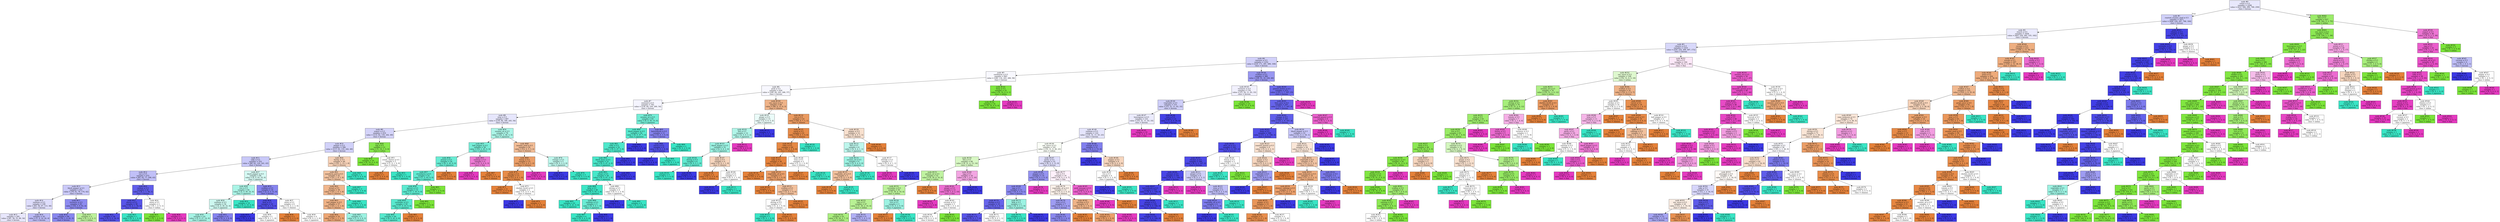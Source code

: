 digraph Tree {
node [shape=box, style="filled", color="black"] ;
0 [label=<node &#35;0<br/>cumin &le; 0.5<br/>samples = 2298<br/>value = [412, 568, 290, 769, 259]<br/>class = korean>, fillcolor="#e8e8fc"] ;
1 [label=<node &#35;1<br/>roasted_sesame_seed &le; 0.5<br/>samples = 1871<br/>value = [408, 226, 287, 766, 184]<br/>class = korean>, fillcolor="#cfcff9"] ;
0 -> 1 [labeldistance=2.5, labelangle=45, headlabel="True"] ;
2 [label=<node &#35;2<br/>starch &le; 0.5<br/>samples = 1628<br/>value = [403, 226, 282, 535, 182]<br/>class = korean>, fillcolor="#eaeafc"] ;
1 -> 2 ;
3 [label=<node &#35;3<br/>cilantro &le; 0.5<br/>samples = 1416<br/>value = [254, 224, 269, 497, 172]<br/>class = korean>, fillcolor="#d8d8fa"] ;
2 -> 3 ;
4 [label=<node &#35;4<br/>cayenne &le; 0.5<br/>samples = 1252<br/>value = [218, 171, 261, 496, 106]<br/>class = korean>, fillcolor="#d1d0f9"] ;
3 -> 4 ;
5 [label=<node &#35;5<br/>cardamom &le; 0.5<br/>samples = 863<br/>value = [180, 116, 243, 266, 58]<br/>class = korean>, fillcolor="#f8f8fe"] ;
4 -> 5 ;
6 [label=<node &#35;6<br/>pork &le; 0.5<br/>samples = 830<br/>value = [180, 84, 243, 266, 57]<br/>class = korean>, fillcolor="#f7f7fe"] ;
5 -> 6 ;
7 [label=<node &#35;7<br/>seaweed &le; 0.5<br/>samples = 762<br/>value = [134, 84, 230, 260, 54]<br/>class = korean>, fillcolor="#f4f4fe"] ;
6 -> 7 ;
8 [label=<node &#35;8<br/>wine &le; 0.5<br/>samples = 697<br/>value = [134, 84, 180, 245, 54]<br/>class = korean>, fillcolor="#e6e6fc"] ;
7 -> 8 ;
9 [label=<node &#35;9<br/>yogurt &le; 0.5<br/>samples = 619<br/>value = [112, 82, 134, 242, 49]<br/>class = korean>, fillcolor="#d4d3f9"] ;
8 -> 9 ;
10 [label=<node &#35;10<br/>pepper &le; 0.5<br/>samples = 598<br/>value = [111, 63, 133, 242, 49]<br/>class = korean>, fillcolor="#d1d1f9"] ;
9 -> 10 ;
11 [label=<node &#35;11<br/>sake &le; 0.5<br/>samples = 552<br/>value = [86, 62, 120, 241, 43]<br/>class = korean>, fillcolor="#c8c8f8"] ;
10 -> 11 ;
12 [label=<node &#35;12<br/>nut &le; 0.5<br/>samples = 472<br/>value = [82, 62, 77, 208, 43]<br/>class = korean>, fillcolor="#c0bff7"] ;
11 -> 12 ;
13 [label=<node &#35;13<br/>black_pepper &le; 0.5<br/>samples = 431<br/>value = [78, 61, 76, 174, 42]<br/>class = korean>, fillcolor="#cac9f8"] ;
12 -> 13 ;
14 [label=<node &#35;14<br/>soybean &le; 0.5<br/>samples = 338<br/>value = [62, 58, 67, 113, 38]<br/>class = korean>, fillcolor="#deddfb"] ;
13 -> 14 ;
15 [label=<node &#35;15<br/>samples = 295<br/>value = [61, 58, 53, 89, 34]<br/>class = korean>, fillcolor="#e8e7fc"] ;
14 -> 15 ;
16 [label=<node &#35;16<br/>samples = 43<br/>value = [1, 0, 14, 24, 4]<br/>class = korean>, fillcolor="#bcbbf6"] ;
14 -> 16 ;
17 [label=<node &#35;17<br/>turmeric &le; 0.5<br/>samples = 93<br/>value = [16, 3, 9, 61, 4]<br/>class = korean>, fillcolor="#8d8bf0"] ;
13 -> 17 ;
18 [label=<node &#35;18<br/>samples = 90<br/>value = [16, 1, 9, 61, 3]<br/>class = korean>, fillcolor="#8887ef"] ;
17 -> 18 ;
19 [label=<node &#35;19<br/>samples = 3<br/>value = [0, 2, 0, 0, 1]<br/>class = indian>, fillcolor="#bdf29c"] ;
17 -> 19 ;
20 [label=<node &#35;20<br/>cashew &le; 0.5<br/>samples = 41<br/>value = [4, 1, 1, 34, 1]<br/>class = korean>, fillcolor="#615eea"] ;
12 -> 20 ;
21 [label=<node &#35;21<br/>sherry &le; 0.5<br/>samples = 39<br/>value = [4, 0, 1, 34, 0]<br/>class = korean>, fillcolor="#5855e9"] ;
20 -> 21 ;
22 [label=<node &#35;22<br/>samples = 38<br/>value = [4, 0, 0, 34, 0]<br/>class = korean>, fillcolor="#5350e8"] ;
21 -> 22 ;
23 [label=<node &#35;23<br/>samples = 1<br/>value = [0, 0, 1, 0, 0]<br/>class = japanese>, fillcolor="#39e5c5"] ;
21 -> 23 ;
24 [label=<node &#35;24<br/>onion &le; 0.5<br/>samples = 2<br/>value = [0, 1, 0, 0, 1]<br/>class = indian>, fillcolor="#ffffff"] ;
20 -> 24 ;
25 [label=<node &#35;25<br/>samples = 1<br/>value = [0, 1, 0, 0, 0]<br/>class = indian>, fillcolor="#7be539"] ;
24 -> 25 ;
26 [label=<node &#35;26<br/>samples = 1<br/>value = [0, 0, 0, 0, 1]<br/>class = thai>, fillcolor="#e539c0"] ;
24 -> 26 ;
27 [label=<node &#35;27<br/>black_pepper &le; 0.5<br/>samples = 80<br/>value = [4, 0, 43, 33, 0]<br/>class = japanese>, fillcolor="#d5f9f3"] ;
11 -> 27 ;
28 [label=<node &#35;28<br/>rice &le; 0.5<br/>samples = 64<br/>value = [2, 0, 40, 22, 0]<br/>class = japanese>, fillcolor="#aaf4e6"] ;
27 -> 28 ;
29 [label=<node &#35;29<br/>soybean &le; 0.5<br/>samples = 54<br/>value = [2, 0, 30, 22, 0]<br/>class = japanese>, fillcolor="#cdf8f0"] ;
28 -> 29 ;
30 [label=<node &#35;30<br/>samples = 43<br/>value = [2, 0, 27, 14, 0]<br/>class = japanese>, fillcolor="#a6f3e5"] ;
29 -> 30 ;
31 [label=<node &#35;31<br/>samples = 11<br/>value = [0, 0, 3, 8, 0]<br/>class = korean>, fillcolor="#8583ef"] ;
29 -> 31 ;
32 [label=<node &#35;32<br/>samples = 10<br/>value = [0, 0, 10, 0, 0]<br/>class = japanese>, fillcolor="#39e5c5"] ;
28 -> 32 ;
33 [label=<node &#35;33<br/>scallion &le; 0.5<br/>samples = 16<br/>value = [2, 0, 3, 11, 0]<br/>class = korean>, fillcolor="#8785ef"] ;
27 -> 33 ;
34 [label=<node &#35;34<br/>beef &le; 0.5<br/>samples = 10<br/>value = [0, 0, 1, 9, 0]<br/>class = korean>, fillcolor="#524fe8"] ;
33 -> 34 ;
35 [label=<node &#35;35<br/>samples = 8<br/>value = [0, 0, 0, 8, 0]<br/>class = korean>, fillcolor="#3c39e5"] ;
34 -> 35 ;
36 [label=<node &#35;36<br/>samples = 2<br/>value = [0, 0, 1, 1, 0]<br/>class = japanese>, fillcolor="#ffffff"] ;
34 -> 36 ;
37 [label=<node &#35;37<br/>onion &le; 0.5<br/>samples = 6<br/>value = [2, 0, 2, 2, 0]<br/>class = chinese>, fillcolor="#ffffff"] ;
33 -> 37 ;
38 [label=<node &#35;38<br/>samples = 2<br/>value = [2, 0, 0, 0, 0]<br/>class = chinese>, fillcolor="#e58139"] ;
37 -> 38 ;
39 [label=<node &#35;39<br/>samples = 4<br/>value = [0, 0, 2, 2, 0]<br/>class = japanese>, fillcolor="#ffffff"] ;
37 -> 39 ;
40 [label=<node &#35;40<br/>barley &le; 0.5<br/>samples = 46<br/>value = [25, 1, 13, 1, 6]<br/>class = chinese>, fillcolor="#f6d1b7"] ;
10 -> 40 ;
41 [label=<node &#35;41<br/>mandarin_peel &le; 0.5<br/>samples = 42<br/>value = [25, 1, 9, 1, 6]<br/>class = chinese>, fillcolor="#f2c29f"] ;
40 -> 41 ;
42 [label=<node &#35;42<br/>bread &le; 0.5<br/>samples = 39<br/>value = [25, 1, 6, 1, 6]<br/>class = chinese>, fillcolor="#f0b68d"] ;
41 -> 42 ;
43 [label=<node &#35;43<br/>bell_pepper &le; 0.5<br/>samples = 37<br/>value = [25, 1, 4, 1, 6]<br/>class = chinese>, fillcolor="#efb286"] ;
42 -> 43 ;
44 [label=<node &#35;44<br/>samples = 32<br/>value = [24, 1, 1, 1, 5]<br/>class = chinese>, fillcolor="#eda674"] ;
43 -> 44 ;
45 [label=<node &#35;45<br/>samples = 5<br/>value = [1, 0, 3, 0, 1]<br/>class = japanese>, fillcolor="#9cf2e2"] ;
43 -> 45 ;
46 [label=<node &#35;46<br/>samples = 2<br/>value = [0, 0, 2, 0, 0]<br/>class = japanese>, fillcolor="#39e5c5"] ;
42 -> 46 ;
47 [label=<node &#35;47<br/>samples = 3<br/>value = [0, 0, 3, 0, 0]<br/>class = japanese>, fillcolor="#39e5c5"] ;
41 -> 47 ;
48 [label=<node &#35;48<br/>samples = 4<br/>value = [0, 0, 4, 0, 0]<br/>class = japanese>, fillcolor="#39e5c5"] ;
40 -> 48 ;
49 [label=<node &#35;49<br/>egg &le; 0.5<br/>samples = 21<br/>value = [1, 19, 1, 0, 0]<br/>class = indian>, fillcolor="#88e84d"] ;
9 -> 49 ;
50 [label=<node &#35;50<br/>samples = 19<br/>value = [0, 19, 0, 0, 0]<br/>class = indian>, fillcolor="#7be539"] ;
49 -> 50 ;
51 [label=<node &#35;51<br/>cream_cheese &le; 0.5<br/>samples = 2<br/>value = [1, 0, 1, 0, 0]<br/>class = chinese>, fillcolor="#ffffff"] ;
49 -> 51 ;
52 [label=<node &#35;52<br/>samples = 1<br/>value = [1, 0, 0, 0, 0]<br/>class = chinese>, fillcolor="#e58139"] ;
51 -> 52 ;
53 [label=<node &#35;53<br/>samples = 1<br/>value = [0, 0, 1, 0, 0]<br/>class = japanese>, fillcolor="#39e5c5"] ;
51 -> 53 ;
54 [label=<node &#35;54<br/>sesame_oil &le; 0.5<br/>samples = 78<br/>value = [22, 2, 46, 3, 5]<br/>class = japanese>, fillcolor="#aaf4e6"] ;
8 -> 54 ;
55 [label=<node &#35;55<br/>bell_pepper &le; 0.5<br/>samples = 58<br/>value = [10, 2, 43, 0, 3]<br/>class = japanese>, fillcolor="#77edd7"] ;
54 -> 55 ;
56 [label=<node &#35;56<br/>peanut &le; 0.5<br/>samples = 54<br/>value = [9, 2, 43, 0, 0]<br/>class = japanese>, fillcolor="#69ebd3"] ;
55 -> 56 ;
57 [label=<node &#35;57<br/>strawberry &le; 0.5<br/>samples = 52<br/>value = [7, 2, 43, 0, 0]<br/>class = japanese>, fillcolor="#61ead1"] ;
56 -> 57 ;
58 [label=<node &#35;58<br/>apricot &le; 0.5<br/>samples = 51<br/>value = [7, 1, 43, 0, 0]<br/>class = japanese>, fillcolor="#5dead0"] ;
57 -> 58 ;
59 [label=<node &#35;59<br/>coriander &le; 0.5<br/>samples = 50<br/>value = [7, 0, 43, 0, 0]<br/>class = japanese>, fillcolor="#59e9ce"] ;
58 -> 59 ;
60 [label=<node &#35;60<br/>samples = 49<br/>value = [6, 0, 43, 0, 0]<br/>class = japanese>, fillcolor="#55e9cd"] ;
59 -> 60 ;
61 [label=<node &#35;61<br/>samples = 1<br/>value = [1, 0, 0, 0, 0]<br/>class = chinese>, fillcolor="#e58139"] ;
59 -> 61 ;
62 [label=<node &#35;62<br/>samples = 1<br/>value = [0, 1, 0, 0, 0]<br/>class = indian>, fillcolor="#7be539"] ;
58 -> 62 ;
63 [label=<node &#35;63<br/>samples = 1<br/>value = [0, 1, 0, 0, 0]<br/>class = indian>, fillcolor="#7be539"] ;
57 -> 63 ;
64 [label=<node &#35;64<br/>samples = 2<br/>value = [2, 0, 0, 0, 0]<br/>class = chinese>, fillcolor="#e58139"] ;
56 -> 64 ;
65 [label=<node &#35;65<br/>soybean &le; 0.5<br/>samples = 4<br/>value = [1, 0, 0, 0, 3]<br/>class = thai>, fillcolor="#ee7bd5"] ;
55 -> 65 ;
66 [label=<node &#35;66<br/>samples = 3<br/>value = [0, 0, 0, 0, 3]<br/>class = thai>, fillcolor="#e539c0"] ;
65 -> 66 ;
67 [label=<node &#35;67<br/>samples = 1<br/>value = [1, 0, 0, 0, 0]<br/>class = chinese>, fillcolor="#e58139"] ;
65 -> 67 ;
68 [label=<node &#35;68<br/>sesame_seed &le; 0.5<br/>samples = 20<br/>value = [12, 0, 3, 3, 2]<br/>class = chinese>, fillcolor="#f1bc96"] ;
54 -> 68 ;
69 [label=<node &#35;69<br/>honey &le; 0.5<br/>samples = 15<br/>value = [12, 0, 0, 1, 2]<br/>class = chinese>, fillcolor="#eb9e67"] ;
68 -> 69 ;
70 [label=<node &#35;70<br/>shrimp &le; 0.5<br/>samples = 13<br/>value = [12, 0, 0, 1, 0]<br/>class = chinese>, fillcolor="#e78c49"] ;
69 -> 70 ;
71 [label=<node &#35;71<br/>samples = 11<br/>value = [11, 0, 0, 0, 0]<br/>class = chinese>, fillcolor="#e58139"] ;
70 -> 71 ;
72 [label=<node &#35;72<br/>chicken_broth &le; 0.5<br/>samples = 2<br/>value = [1, 0, 0, 1, 0]<br/>class = chinese>, fillcolor="#ffffff"] ;
70 -> 72 ;
73 [label=<node &#35;73<br/>samples = 1<br/>value = [0, 0, 0, 1, 0]<br/>class = korean>, fillcolor="#3c39e5"] ;
72 -> 73 ;
74 [label=<node &#35;74<br/>samples = 1<br/>value = [1, 0, 0, 0, 0]<br/>class = chinese>, fillcolor="#e58139"] ;
72 -> 74 ;
75 [label=<node &#35;75<br/>samples = 2<br/>value = [0, 0, 0, 0, 2]<br/>class = thai>, fillcolor="#e539c0"] ;
69 -> 75 ;
76 [label=<node &#35;76<br/>vinegar &le; 0.5<br/>samples = 5<br/>value = [0, 0, 3, 2, 0]<br/>class = japanese>, fillcolor="#bdf6ec"] ;
68 -> 76 ;
77 [label=<node &#35;77<br/>samples = 2<br/>value = [0, 0, 0, 2, 0]<br/>class = korean>, fillcolor="#3c39e5"] ;
76 -> 77 ;
78 [label=<node &#35;78<br/>samples = 3<br/>value = [0, 0, 3, 0, 0]<br/>class = japanese>, fillcolor="#39e5c5"] ;
76 -> 78 ;
79 [label=<node &#35;79<br/>sesame_oil &le; 0.5<br/>samples = 65<br/>value = [0, 0, 50, 15, 0]<br/>class = japanese>, fillcolor="#74edd6"] ;
7 -> 79 ;
80 [label=<node &#35;80<br/>black_pepper &le; 0.5<br/>samples = 54<br/>value = [0, 0, 47, 7, 0]<br/>class = japanese>, fillcolor="#56e9ce"] ;
79 -> 80 ;
81 [label=<node &#35;81<br/>cider &le; 0.5<br/>samples = 52<br/>value = [0, 0, 47, 5, 0]<br/>class = japanese>, fillcolor="#4ee8cb"] ;
80 -> 81 ;
82 [label=<node &#35;82<br/>black_bean &le; 0.5<br/>samples = 51<br/>value = [0, 0, 47, 4, 0]<br/>class = japanese>, fillcolor="#4ae7ca"] ;
81 -> 82 ;
83 [label=<node &#35;83<br/>wheat &le; 0.5<br/>samples = 50<br/>value = [0, 0, 47, 3, 0]<br/>class = japanese>, fillcolor="#46e7c9"] ;
82 -> 83 ;
84 [label=<node &#35;84<br/>kelp &le; 0.5<br/>samples = 46<br/>value = [0, 0, 45, 1, 0]<br/>class = japanese>, fillcolor="#3de6c6"] ;
83 -> 84 ;
85 [label=<node &#35;85<br/>samples = 41<br/>value = [0, 0, 41, 0, 0]<br/>class = japanese>, fillcolor="#39e5c5"] ;
84 -> 85 ;
86 [label=<node &#35;86<br/>soybean &le; 0.5<br/>samples = 5<br/>value = [0, 0, 4, 1, 0]<br/>class = japanese>, fillcolor="#6aecd4"] ;
84 -> 86 ;
87 [label=<node &#35;87<br/>samples = 4<br/>value = [0, 0, 4, 0, 0]<br/>class = japanese>, fillcolor="#39e5c5"] ;
86 -> 87 ;
88 [label=<node &#35;88<br/>samples = 1<br/>value = [0, 0, 0, 1, 0]<br/>class = korean>, fillcolor="#3c39e5"] ;
86 -> 88 ;
89 [label=<node &#35;89<br/>shrimp &le; 0.5<br/>samples = 4<br/>value = [0, 0, 2, 2, 0]<br/>class = japanese>, fillcolor="#ffffff"] ;
83 -> 89 ;
90 [label=<node &#35;90<br/>samples = 2<br/>value = [0, 0, 0, 2, 0]<br/>class = korean>, fillcolor="#3c39e5"] ;
89 -> 90 ;
91 [label=<node &#35;91<br/>samples = 2<br/>value = [0, 0, 2, 0, 0]<br/>class = japanese>, fillcolor="#39e5c5"] ;
89 -> 91 ;
92 [label=<node &#35;92<br/>samples = 1<br/>value = [0, 0, 0, 1, 0]<br/>class = korean>, fillcolor="#3c39e5"] ;
82 -> 92 ;
93 [label=<node &#35;93<br/>samples = 1<br/>value = [0, 0, 0, 1, 0]<br/>class = korean>, fillcolor="#3c39e5"] ;
81 -> 93 ;
94 [label=<node &#35;94<br/>samples = 2<br/>value = [0, 0, 0, 2, 0]<br/>class = korean>, fillcolor="#3c39e5"] ;
80 -> 94 ;
95 [label=<node &#35;95<br/>katsuobushi &le; 0.5<br/>samples = 11<br/>value = [0, 0, 3, 8, 0]<br/>class = korean>, fillcolor="#8583ef"] ;
79 -> 95 ;
96 [label=<node &#35;96<br/>carrot &le; 0.5<br/>samples = 9<br/>value = [0, 0, 1, 8, 0]<br/>class = korean>, fillcolor="#5452e8"] ;
95 -> 96 ;
97 [label=<node &#35;97<br/>samples = 8<br/>value = [0, 0, 0, 8, 0]<br/>class = korean>, fillcolor="#3c39e5"] ;
96 -> 97 ;
98 [label=<node &#35;98<br/>samples = 1<br/>value = [0, 0, 1, 0, 0]<br/>class = japanese>, fillcolor="#39e5c5"] ;
96 -> 98 ;
99 [label=<node &#35;99<br/>samples = 2<br/>value = [0, 0, 2, 0, 0]<br/>class = japanese>, fillcolor="#39e5c5"] ;
95 -> 99 ;
100 [label=<node &#35;100<br/>soy_sauce &le; 0.5<br/>samples = 68<br/>value = [46, 0, 13, 6, 3]<br/>class = chinese>, fillcolor="#efb388"] ;
6 -> 100 ;
101 [label=<node &#35;101<br/>ginger &le; 0.5<br/>samples = 15<br/>value = [2, 0, 6, 5, 2]<br/>class = japanese>, fillcolor="#ebfcf9"] ;
100 -> 101 ;
102 [label=<node &#35;102<br/>fish &le; 0.5<br/>samples = 12<br/>value = [2, 0, 6, 2, 2]<br/>class = japanese>, fillcolor="#b0f5e8"] ;
101 -> 102 ;
103 [label=<node &#35;103<br/>black_pepper &le; 0.5<br/>samples = 10<br/>value = [2, 0, 6, 2, 0]<br/>class = japanese>, fillcolor="#9cf2e2"] ;
102 -> 103 ;
104 [label=<node &#35;104<br/>shrimp &le; 0.5<br/>samples = 6<br/>value = [0, 0, 5, 1, 0]<br/>class = japanese>, fillcolor="#61ead1"] ;
103 -> 104 ;
105 [label=<node &#35;105<br/>samples = 5<br/>value = [0, 0, 5, 0, 0]<br/>class = japanese>, fillcolor="#39e5c5"] ;
104 -> 105 ;
106 [label=<node &#35;106<br/>samples = 1<br/>value = [0, 0, 0, 1, 0]<br/>class = korean>, fillcolor="#3c39e5"] ;
104 -> 106 ;
107 [label=<node &#35;107<br/>onion &le; 0.5<br/>samples = 4<br/>value = [2, 0, 1, 1, 0]<br/>class = chinese>, fillcolor="#f6d5bd"] ;
103 -> 107 ;
108 [label=<node &#35;108<br/>samples = 2<br/>value = [2, 0, 0, 0, 0]<br/>class = chinese>, fillcolor="#e58139"] ;
107 -> 108 ;
109 [label=<node &#35;109<br/>celery &le; 0.5<br/>samples = 2<br/>value = [0, 0, 1, 1, 0]<br/>class = japanese>, fillcolor="#ffffff"] ;
107 -> 109 ;
110 [label=<node &#35;110<br/>samples = 1<br/>value = [0, 0, 0, 1, 0]<br/>class = korean>, fillcolor="#3c39e5"] ;
109 -> 110 ;
111 [label=<node &#35;111<br/>samples = 1<br/>value = [0, 0, 1, 0, 0]<br/>class = japanese>, fillcolor="#39e5c5"] ;
109 -> 111 ;
112 [label=<node &#35;112<br/>samples = 2<br/>value = [0, 0, 0, 0, 2]<br/>class = thai>, fillcolor="#e539c0"] ;
102 -> 112 ;
113 [label=<node &#35;113<br/>samples = 3<br/>value = [0, 0, 0, 3, 0]<br/>class = korean>, fillcolor="#3c39e5"] ;
101 -> 113 ;
114 [label=<node &#35;114<br/>rice &le; 0.5<br/>samples = 53<br/>value = [44, 0, 7, 1, 1]<br/>class = chinese>, fillcolor="#ea9a60"] ;
100 -> 114 ;
115 [label=<node &#35;115<br/>squid &le; 0.5<br/>samples = 41<br/>value = [38, 0, 3, 0, 0]<br/>class = chinese>, fillcolor="#e78b49"] ;
114 -> 115 ;
116 [label=<node &#35;116<br/>cider &le; 0.5<br/>samples = 40<br/>value = [38, 0, 2, 0, 0]<br/>class = chinese>, fillcolor="#e68843"] ;
115 -> 116 ;
117 [label=<node &#35;117<br/>sake &le; 0.5<br/>samples = 38<br/>value = [37, 0, 1, 0, 0]<br/>class = chinese>, fillcolor="#e6843e"] ;
116 -> 117 ;
118 [label=<node &#35;118<br/>samples = 33<br/>value = [33, 0, 0, 0, 0]<br/>class = chinese>, fillcolor="#e58139"] ;
117 -> 118 ;
119 [label=<node &#35;119<br/>vegetable_oil &le; 0.5<br/>samples = 5<br/>value = [4, 0, 1, 0, 0]<br/>class = chinese>, fillcolor="#eca06a"] ;
117 -> 119 ;
120 [label=<node &#35;120<br/>samples = 2<br/>value = [2, 0, 0, 0, 0]<br/>class = chinese>, fillcolor="#e58139"] ;
119 -> 120 ;
121 [label=<node &#35;121<br/>scallion &le; 0.5<br/>samples = 3<br/>value = [2, 0, 1, 0, 0]<br/>class = chinese>, fillcolor="#f2c09c"] ;
119 -> 121 ;
122 [label=<node &#35;122<br/>shrimp &le; 0.5<br/>samples = 2<br/>value = [1, 0, 1, 0, 0]<br/>class = chinese>, fillcolor="#ffffff"] ;
121 -> 122 ;
123 [label=<node &#35;123<br/>samples = 1<br/>value = [0, 0, 1, 0, 0]<br/>class = japanese>, fillcolor="#39e5c5"] ;
122 -> 123 ;
124 [label=<node &#35;124<br/>samples = 1<br/>value = [1, 0, 0, 0, 0]<br/>class = chinese>, fillcolor="#e58139"] ;
122 -> 124 ;
125 [label=<node &#35;125<br/>samples = 1<br/>value = [1, 0, 0, 0, 0]<br/>class = chinese>, fillcolor="#e58139"] ;
121 -> 125 ;
126 [label=<node &#35;126<br/>wine &le; 0.5<br/>samples = 2<br/>value = [1, 0, 1, 0, 0]<br/>class = chinese>, fillcolor="#ffffff"] ;
116 -> 126 ;
127 [label=<node &#35;127<br/>samples = 1<br/>value = [1, 0, 0, 0, 0]<br/>class = chinese>, fillcolor="#e58139"] ;
126 -> 127 ;
128 [label=<node &#35;128<br/>samples = 1<br/>value = [0, 0, 1, 0, 0]<br/>class = japanese>, fillcolor="#39e5c5"] ;
126 -> 128 ;
129 [label=<node &#35;129<br/>samples = 1<br/>value = [0, 0, 1, 0, 0]<br/>class = japanese>, fillcolor="#39e5c5"] ;
115 -> 129 ;
130 [label=<node &#35;130<br/>pepper &le; 0.5<br/>samples = 12<br/>value = [6, 0, 4, 1, 1]<br/>class = chinese>, fillcolor="#f8e0ce"] ;
114 -> 130 ;
131 [label=<node &#35;131<br/>fish &le; 0.5<br/>samples = 8<br/>value = [2, 0, 4, 1, 1]<br/>class = japanese>, fillcolor="#bdf6ec"] ;
130 -> 131 ;
132 [label=<node &#35;132<br/>sesame_oil &le; 0.5<br/>samples = 6<br/>value = [2, 0, 4, 0, 0]<br/>class = japanese>, fillcolor="#9cf2e2"] ;
131 -> 132 ;
133 [label=<node &#35;133<br/>vegetable_oil &le; 0.5<br/>samples = 3<br/>value = [2, 0, 1, 0, 0]<br/>class = chinese>, fillcolor="#f2c09c"] ;
132 -> 133 ;
134 [label=<node &#35;134<br/>samples = 2<br/>value = [2, 0, 0, 0, 0]<br/>class = chinese>, fillcolor="#e58139"] ;
133 -> 134 ;
135 [label=<node &#35;135<br/>samples = 1<br/>value = [0, 0, 1, 0, 0]<br/>class = japanese>, fillcolor="#39e5c5"] ;
133 -> 135 ;
136 [label=<node &#35;136<br/>samples = 3<br/>value = [0, 0, 3, 0, 0]<br/>class = japanese>, fillcolor="#39e5c5"] ;
132 -> 136 ;
137 [label=<node &#35;137<br/>shiitake &le; 0.5<br/>samples = 2<br/>value = [0, 0, 0, 1, 1]<br/>class = korean>, fillcolor="#ffffff"] ;
131 -> 137 ;
138 [label=<node &#35;138<br/>samples = 1<br/>value = [0, 0, 0, 0, 1]<br/>class = thai>, fillcolor="#e539c0"] ;
137 -> 138 ;
139 [label=<node &#35;139<br/>samples = 1<br/>value = [0, 0, 0, 1, 0]<br/>class = korean>, fillcolor="#3c39e5"] ;
137 -> 139 ;
140 [label=<node &#35;140<br/>samples = 4<br/>value = [4, 0, 0, 0, 0]<br/>class = chinese>, fillcolor="#e58139"] ;
130 -> 140 ;
141 [label=<node &#35;141<br/>bean &le; 0.5<br/>samples = 33<br/>value = [0, 32, 0, 0, 1]<br/>class = indian>, fillcolor="#7fe63f"] ;
5 -> 141 ;
142 [label=<node &#35;142<br/>samples = 32<br/>value = [0, 32, 0, 0, 0]<br/>class = indian>, fillcolor="#7be539"] ;
141 -> 142 ;
143 [label=<node &#35;143<br/>samples = 1<br/>value = [0, 0, 0, 0, 1]<br/>class = thai>, fillcolor="#e539c0"] ;
141 -> 143 ;
144 [label=<node &#35;144<br/>scallion &le; 0.5<br/>samples = 389<br/>value = [38, 55, 18, 230, 48]<br/>class = korean>, fillcolor="#9997f1"] ;
4 -> 144 ;
145 [label=<node &#35;145<br/>turmeric &le; 0.5<br/>samples = 176<br/>value = [15, 54, 11, 63, 33]<br/>class = korean>, fillcolor="#f1f0fd"] ;
144 -> 145 ;
146 [label=<node &#35;146<br/>vegetable &le; 0.5<br/>samples = 153<br/>value = [15, 31, 11, 63, 33]<br/>class = korean>, fillcolor="#cecef8"] ;
145 -> 146 ;
147 [label=<node &#35;147<br/>lemongrass &le; 0.5<br/>samples = 132<br/>value = [14, 31, 11, 43, 33]<br/>class = korean>, fillcolor="#ebebfc"] ;
146 -> 147 ;
148 [label=<node &#35;148<br/>soybean &le; 0.5<br/>samples = 122<br/>value = [14, 31, 11, 43, 23]<br/>class = korean>, fillcolor="#e5e5fc"] ;
147 -> 148 ;
149 [label=<node &#35;149<br/>soy_sauce &le; 0.5<br/>samples = 101<br/>value = [10, 31, 9, 28, 23]<br/>class = indian>, fillcolor="#fafef7"] ;
148 -> 149 ;
150 [label=<node &#35;150<br/>fish &le; 0.5<br/>samples = 68<br/>value = [4, 31, 4, 15, 14]<br/>class = indian>, fillcolor="#d7f7c3"] ;
149 -> 150 ;
151 [label=<node &#35;151<br/>peanut_oil &le; 0.5<br/>samples = 52<br/>value = [4, 30, 4, 10, 4]<br/>class = indian>, fillcolor="#c0f3a1"] ;
150 -> 151 ;
152 [label=<node &#35;152<br/>cucumber &le; 0.5<br/>samples = 50<br/>value = [2, 30, 4, 10, 4]<br/>class = indian>, fillcolor="#bdf29c"] ;
151 -> 152 ;
153 [label=<node &#35;153<br/>egg &le; 0.5<br/>samples = 47<br/>value = [1, 30, 2, 10, 4]<br/>class = indian>, fillcolor="#b8f194"] ;
152 -> 153 ;
154 [label=<node &#35;154<br/>samples = 41<br/>value = [0, 29, 2, 7, 3]<br/>class = indian>, fillcolor="#aaee7f"] ;
153 -> 154 ;
155 [label=<node &#35;155<br/>samples = 6<br/>value = [1, 1, 0, 3, 1]<br/>class = korean>, fillcolor="#b1b0f5"] ;
153 -> 155 ;
156 [label=<node &#35;156<br/>rice &le; 0.5<br/>samples = 3<br/>value = [1, 0, 2, 0, 0]<br/>class = japanese>, fillcolor="#9cf2e2"] ;
152 -> 156 ;
157 [label=<node &#35;157<br/>samples = 1<br/>value = [1, 0, 0, 0, 0]<br/>class = chinese>, fillcolor="#e58139"] ;
156 -> 157 ;
158 [label=<node &#35;158<br/>samples = 2<br/>value = [0, 0, 2, 0, 0]<br/>class = japanese>, fillcolor="#39e5c5"] ;
156 -> 158 ;
159 [label=<node &#35;159<br/>samples = 2<br/>value = [2, 0, 0, 0, 0]<br/>class = chinese>, fillcolor="#e58139"] ;
151 -> 159 ;
160 [label=<node &#35;160<br/>egg &le; 0.5<br/>samples = 16<br/>value = [0, 1, 0, 5, 10]<br/>class = thai>, fillcolor="#f3a5e2"] ;
150 -> 160 ;
161 [label=<node &#35;161<br/>ginger &le; 0.5<br/>samples = 13<br/>value = [0, 1, 0, 2, 10]<br/>class = thai>, fillcolor="#ec6fd1"] ;
160 -> 161 ;
162 [label=<node &#35;162<br/>samples = 8<br/>value = [0, 0, 0, 0, 8]<br/>class = thai>, fillcolor="#e539c0"] ;
161 -> 162 ;
163 [label=<node &#35;163<br/>coconut &le; 0.5<br/>samples = 5<br/>value = [0, 1, 0, 2, 2]<br/>class = korean>, fillcolor="#ffffff"] ;
161 -> 163 ;
164 [label=<node &#35;164<br/>samples = 4<br/>value = [0, 0, 0, 2, 2]<br/>class = korean>, fillcolor="#ffffff"] ;
163 -> 164 ;
165 [label=<node &#35;165<br/>samples = 1<br/>value = [0, 1, 0, 0, 0]<br/>class = indian>, fillcolor="#7be539"] ;
163 -> 165 ;
166 [label=<node &#35;166<br/>samples = 3<br/>value = [0, 0, 0, 3, 0]<br/>class = korean>, fillcolor="#3c39e5"] ;
160 -> 166 ;
167 [label=<node &#35;167<br/>garlic &le; 0.5<br/>samples = 33<br/>value = [6, 0, 5, 13, 9]<br/>class = korean>, fillcolor="#dedefb"] ;
149 -> 167 ;
168 [label=<node &#35;168<br/>pepper &le; 0.5<br/>samples = 14<br/>value = [0, 0, 3, 9, 2]<br/>class = korean>, fillcolor="#9593f1"] ;
167 -> 168 ;
169 [label=<node &#35;169<br/>egg &le; 0.5<br/>samples = 13<br/>value = [0, 0, 3, 9, 1]<br/>class = korean>, fillcolor="#8a88ef"] ;
168 -> 169 ;
170 [label=<node &#35;170<br/>chicken &le; 0.5<br/>samples = 10<br/>value = [0, 0, 1, 8, 1]<br/>class = korean>, fillcolor="#6765eb"] ;
169 -> 170 ;
171 [label=<node &#35;171<br/>samples = 8<br/>value = [0, 0, 1, 7, 0]<br/>class = korean>, fillcolor="#5855e9"] ;
170 -> 171 ;
172 [label=<node &#35;172<br/>samples = 2<br/>value = [0, 0, 0, 1, 1]<br/>class = korean>, fillcolor="#ffffff"] ;
170 -> 172 ;
173 [label=<node &#35;173<br/>kelp &le; 0.5<br/>samples = 3<br/>value = [0, 0, 2, 1, 0]<br/>class = japanese>, fillcolor="#9cf2e2"] ;
169 -> 173 ;
174 [label=<node &#35;174<br/>samples = 2<br/>value = [0, 0, 2, 0, 0]<br/>class = japanese>, fillcolor="#39e5c5"] ;
173 -> 174 ;
175 [label=<node &#35;175<br/>samples = 1<br/>value = [0, 0, 0, 1, 0]<br/>class = korean>, fillcolor="#3c39e5"] ;
173 -> 175 ;
176 [label=<node &#35;176<br/>samples = 1<br/>value = [0, 0, 0, 0, 1]<br/>class = thai>, fillcolor="#e539c0"] ;
168 -> 176 ;
177 [label=<node &#35;177<br/>rice &le; 0.5<br/>samples = 19<br/>value = [6, 0, 2, 4, 7]<br/>class = thai>, fillcolor="#fdf0fa"] ;
167 -> 177 ;
178 [label=<node &#35;178<br/>vegetable_oil &le; 0.5<br/>samples = 13<br/>value = [5, 0, 2, 4, 2]<br/>class = chinese>, fillcolor="#fcf1e9"] ;
177 -> 178 ;
179 [label=<node &#35;179<br/>wine &le; 0.5<br/>samples = 7<br/>value = [1, 0, 1, 4, 1]<br/>class = korean>, fillcolor="#9e9cf2"] ;
178 -> 179 ;
180 [label=<node &#35;180<br/>samples = 6<br/>value = [0, 0, 1, 4, 1]<br/>class = korean>, fillcolor="#8a88ef"] ;
179 -> 180 ;
181 [label=<node &#35;181<br/>samples = 1<br/>value = [1, 0, 0, 0, 0]<br/>class = chinese>, fillcolor="#e58139"] ;
179 -> 181 ;
182 [label=<node &#35;182<br/>zucchini &le; 0.5<br/>samples = 6<br/>value = [4, 0, 1, 0, 1]<br/>class = chinese>, fillcolor="#efb388"] ;
178 -> 182 ;
183 [label=<node &#35;183<br/>samples = 5<br/>value = [4, 0, 1, 0, 0]<br/>class = chinese>, fillcolor="#eca06a"] ;
182 -> 183 ;
184 [label=<node &#35;184<br/>samples = 1<br/>value = [0, 0, 0, 0, 1]<br/>class = thai>, fillcolor="#e539c0"] ;
182 -> 184 ;
185 [label=<node &#35;185<br/>pork_sausage &le; 0.5<br/>samples = 6<br/>value = [1, 0, 0, 0, 5]<br/>class = thai>, fillcolor="#ea61cd"] ;
177 -> 185 ;
186 [label=<node &#35;186<br/>samples = 5<br/>value = [0, 0, 0, 0, 5]<br/>class = thai>, fillcolor="#e539c0"] ;
185 -> 186 ;
187 [label=<node &#35;187<br/>samples = 1<br/>value = [1, 0, 0, 0, 0]<br/>class = chinese>, fillcolor="#e58139"] ;
185 -> 187 ;
188 [label=<node &#35;188<br/>vinegar &le; 0.5<br/>samples = 21<br/>value = [4, 0, 2, 15, 0]<br/>class = korean>, fillcolor="#817fee"] ;
148 -> 188 ;
189 [label=<node &#35;189<br/>samples = 13<br/>value = [0, 0, 0, 13, 0]<br/>class = korean>, fillcolor="#3c39e5"] ;
188 -> 189 ;
190 [label=<node &#35;190<br/>pepper &le; 0.5<br/>samples = 8<br/>value = [4, 0, 2, 2, 0]<br/>class = chinese>, fillcolor="#f6d5bd"] ;
188 -> 190 ;
191 [label=<node &#35;191<br/>rice &le; 0.5<br/>samples = 4<br/>value = [0, 0, 2, 2, 0]<br/>class = japanese>, fillcolor="#ffffff"] ;
190 -> 191 ;
192 [label=<node &#35;192<br/>samples = 2<br/>value = [0, 0, 0, 2, 0]<br/>class = korean>, fillcolor="#3c39e5"] ;
191 -> 192 ;
193 [label=<node &#35;193<br/>samples = 2<br/>value = [0, 0, 2, 0, 0]<br/>class = japanese>, fillcolor="#39e5c5"] ;
191 -> 193 ;
194 [label=<node &#35;194<br/>samples = 4<br/>value = [4, 0, 0, 0, 0]<br/>class = chinese>, fillcolor="#e58139"] ;
190 -> 194 ;
195 [label=<node &#35;195<br/>samples = 10<br/>value = [0, 0, 0, 0, 10]<br/>class = thai>, fillcolor="#e539c0"] ;
147 -> 195 ;
196 [label=<node &#35;196<br/>corn &le; 0.5<br/>samples = 21<br/>value = [1, 0, 0, 20, 0]<br/>class = korean>, fillcolor="#4643e6"] ;
146 -> 196 ;
197 [label=<node &#35;197<br/>samples = 20<br/>value = [0, 0, 0, 20, 0]<br/>class = korean>, fillcolor="#3c39e5"] ;
196 -> 197 ;
198 [label=<node &#35;198<br/>samples = 1<br/>value = [1, 0, 0, 0, 0]<br/>class = chinese>, fillcolor="#e58139"] ;
196 -> 198 ;
199 [label=<node &#35;199<br/>samples = 23<br/>value = [0, 23, 0, 0, 0]<br/>class = indian>, fillcolor="#7be539"] ;
145 -> 199 ;
200 [label=<node &#35;200<br/>peanut_butter &le; 0.5<br/>samples = 213<br/>value = [23, 1, 7, 167, 15]<br/>class = korean>, fillcolor="#6b69eb"] ;
144 -> 200 ;
201 [label=<node &#35;201<br/>lime_juice &le; 0.5<br/>samples = 207<br/>value = [23, 1, 7, 167, 9]<br/>class = korean>, fillcolor="#6664eb"] ;
200 -> 201 ;
202 [label=<node &#35;202<br/>vinegar &le; 0.5<br/>samples = 201<br/>value = [23, 1, 6, 167, 4]<br/>class = korean>, fillcolor="#615fea"] ;
201 -> 202 ;
203 [label=<node &#35;203<br/>bean &le; 0.5<br/>samples = 168<br/>value = [11, 1, 4, 149, 3]<br/>class = korean>, fillcolor="#5451e8"] ;
202 -> 203 ;
204 [label=<node &#35;204<br/>olive_oil &le; 0.5<br/>samples = 162<br/>value = [8, 1, 4, 147, 2]<br/>class = korean>, fillcolor="#4f4ce8"] ;
203 -> 204 ;
205 [label=<node &#35;205<br/>chicken &le; 0.5<br/>samples = 160<br/>value = [8, 0, 3, 147, 2]<br/>class = korean>, fillcolor="#4d4ae7"] ;
204 -> 205 ;
206 [label=<node &#35;206<br/>coconut &le; 0.5<br/>samples = 154<br/>value = [8, 0, 1, 144, 1]<br/>class = korean>, fillcolor="#4947e7"] ;
205 -> 206 ;
207 [label=<node &#35;207<br/>katsuobushi &le; 0.5<br/>samples = 153<br/>value = [8, 0, 1, 144, 0]<br/>class = korean>, fillcolor="#4845e7"] ;
206 -> 207 ;
208 [label=<node &#35;208<br/>peanut &le; 0.5<br/>samples = 152<br/>value = [8, 0, 0, 144, 0]<br/>class = korean>, fillcolor="#4744e6"] ;
207 -> 208 ;
209 [label=<node &#35;209<br/>samples = 151<br/>value = [7, 0, 0, 144, 0]<br/>class = korean>, fillcolor="#4543e6"] ;
208 -> 209 ;
210 [label=<node &#35;210<br/>samples = 1<br/>value = [1, 0, 0, 0, 0]<br/>class = chinese>, fillcolor="#e58139"] ;
208 -> 210 ;
211 [label=<node &#35;211<br/>samples = 1<br/>value = [0, 0, 1, 0, 0]<br/>class = japanese>, fillcolor="#39e5c5"] ;
207 -> 211 ;
212 [label=<node &#35;212<br/>samples = 1<br/>value = [0, 0, 0, 0, 1]<br/>class = thai>, fillcolor="#e539c0"] ;
206 -> 212 ;
213 [label=<node &#35;213<br/>ginger &le; 0.5<br/>samples = 6<br/>value = [0, 0, 2, 3, 1]<br/>class = korean>, fillcolor="#cecef8"] ;
205 -> 213 ;
214 [label=<node &#35;214<br/>samples = 1<br/>value = [0, 0, 0, 0, 1]<br/>class = thai>, fillcolor="#e539c0"] ;
213 -> 214 ;
215 [label=<node &#35;215<br/>wine &le; 0.5<br/>samples = 5<br/>value = [0, 0, 2, 3, 0]<br/>class = korean>, fillcolor="#bebdf6"] ;
213 -> 215 ;
216 [label=<node &#35;216<br/>vegetable_oil &le; 0.5<br/>samples = 4<br/>value = [0, 0, 1, 3, 0]<br/>class = korean>, fillcolor="#7d7bee"] ;
215 -> 216 ;
217 [label=<node &#35;217<br/>samples = 3<br/>value = [0, 0, 0, 3, 0]<br/>class = korean>, fillcolor="#3c39e5"] ;
216 -> 217 ;
218 [label=<node &#35;218<br/>samples = 1<br/>value = [0, 0, 1, 0, 0]<br/>class = japanese>, fillcolor="#39e5c5"] ;
216 -> 218 ;
219 [label=<node &#35;219<br/>samples = 1<br/>value = [0, 0, 1, 0, 0]<br/>class = japanese>, fillcolor="#39e5c5"] ;
215 -> 219 ;
220 [label=<node &#35;220<br/>lemon &le; 0.5<br/>samples = 2<br/>value = [0, 1, 1, 0, 0]<br/>class = indian>, fillcolor="#ffffff"] ;
204 -> 220 ;
221 [label=<node &#35;221<br/>samples = 1<br/>value = [0, 0, 1, 0, 0]<br/>class = japanese>, fillcolor="#39e5c5"] ;
220 -> 221 ;
222 [label=<node &#35;222<br/>samples = 1<br/>value = [0, 1, 0, 0, 0]<br/>class = indian>, fillcolor="#7be539"] ;
220 -> 222 ;
223 [label=<node &#35;223<br/>roasted_peanut &le; 0.5<br/>samples = 6<br/>value = [3, 0, 0, 2, 1]<br/>class = chinese>, fillcolor="#f8e0ce"] ;
203 -> 223 ;
224 [label=<node &#35;224<br/>ginger &le; 0.5<br/>samples = 5<br/>value = [3, 0, 0, 2, 0]<br/>class = chinese>, fillcolor="#f6d5bd"] ;
223 -> 224 ;
225 [label=<node &#35;225<br/>vegetable &le; 0.5<br/>samples = 3<br/>value = [1, 0, 0, 2, 0]<br/>class = korean>, fillcolor="#9e9cf2"] ;
224 -> 225 ;
226 [label=<node &#35;226<br/>samples = 2<br/>value = [0, 0, 0, 2, 0]<br/>class = korean>, fillcolor="#3c39e5"] ;
225 -> 226 ;
227 [label=<node &#35;227<br/>samples = 1<br/>value = [1, 0, 0, 0, 0]<br/>class = chinese>, fillcolor="#e58139"] ;
225 -> 227 ;
228 [label=<node &#35;228<br/>samples = 2<br/>value = [2, 0, 0, 0, 0]<br/>class = chinese>, fillcolor="#e58139"] ;
224 -> 228 ;
229 [label=<node &#35;229<br/>samples = 1<br/>value = [0, 0, 0, 0, 1]<br/>class = thai>, fillcolor="#e539c0"] ;
223 -> 229 ;
230 [label=<node &#35;230<br/>black_pepper &le; 0.5<br/>samples = 33<br/>value = [12, 0, 2, 18, 1]<br/>class = korean>, fillcolor="#c7c6f8"] ;
202 -> 230 ;
231 [label=<node &#35;231<br/>radish &le; 0.5<br/>samples = 24<br/>value = [12, 0, 2, 9, 1]<br/>class = chinese>, fillcolor="#fae6d7"] ;
230 -> 231 ;
232 [label=<node &#35;232<br/>vegetable &le; 0.5<br/>samples = 20<br/>value = [12, 0, 2, 5, 1]<br/>class = chinese>, fillcolor="#f3c4a3"] ;
231 -> 232 ;
233 [label=<node &#35;233<br/>cane_molasses &le; 0.5<br/>samples = 16<br/>value = [11, 0, 2, 2, 1]<br/>class = chinese>, fillcolor="#eeae80"] ;
232 -> 233 ;
234 [label=<node &#35;234<br/>chinese_cabbage &le; 0.5<br/>samples = 14<br/>value = [11, 0, 1, 2, 0]<br/>class = chinese>, fillcolor="#eca06b"] ;
233 -> 234 ;
235 [label=<node &#35;235<br/>pepper &le; 0.5<br/>samples = 13<br/>value = [11, 0, 1, 1, 0]<br/>class = chinese>, fillcolor="#e9965a"] ;
234 -> 235 ;
236 [label=<node &#35;236<br/>samples = 11<br/>value = [10, 0, 0, 1, 0]<br/>class = chinese>, fillcolor="#e88e4d"] ;
235 -> 236 ;
237 [label=<node &#35;237<br/>samples = 2<br/>value = [1, 0, 1, 0, 0]<br/>class = chinese>, fillcolor="#ffffff"] ;
235 -> 237 ;
238 [label=<node &#35;238<br/>samples = 1<br/>value = [0, 0, 0, 1, 0]<br/>class = korean>, fillcolor="#3c39e5"] ;
234 -> 238 ;
239 [label=<node &#35;239<br/>fish &le; 0.5<br/>samples = 2<br/>value = [0, 0, 1, 0, 1]<br/>class = japanese>, fillcolor="#ffffff"] ;
233 -> 239 ;
240 [label=<node &#35;240<br/>samples = 1<br/>value = [0, 0, 1, 0, 0]<br/>class = japanese>, fillcolor="#39e5c5"] ;
239 -> 240 ;
241 [label=<node &#35;241<br/>samples = 1<br/>value = [0, 0, 0, 0, 1]<br/>class = thai>, fillcolor="#e539c0"] ;
239 -> 241 ;
242 [label=<node &#35;242<br/>mushroom &le; 0.5<br/>samples = 4<br/>value = [1, 0, 0, 3, 0]<br/>class = korean>, fillcolor="#7d7bee"] ;
232 -> 242 ;
243 [label=<node &#35;243<br/>samples = 3<br/>value = [0, 0, 0, 3, 0]<br/>class = korean>, fillcolor="#3c39e5"] ;
242 -> 243 ;
244 [label=<node &#35;244<br/>samples = 1<br/>value = [1, 0, 0, 0, 0]<br/>class = chinese>, fillcolor="#e58139"] ;
242 -> 244 ;
245 [label=<node &#35;245<br/>samples = 4<br/>value = [0, 0, 0, 4, 0]<br/>class = korean>, fillcolor="#3c39e5"] ;
231 -> 245 ;
246 [label=<node &#35;246<br/>samples = 9<br/>value = [0, 0, 0, 9, 0]<br/>class = korean>, fillcolor="#3c39e5"] ;
230 -> 246 ;
247 [label=<node &#35;247<br/>roasted_peanut &le; 0.5<br/>samples = 6<br/>value = [0, 0, 1, 0, 5]<br/>class = thai>, fillcolor="#ea61cd"] ;
201 -> 247 ;
248 [label=<node &#35;248<br/>samples = 5<br/>value = [0, 0, 0, 0, 5]<br/>class = thai>, fillcolor="#e539c0"] ;
247 -> 248 ;
249 [label=<node &#35;249<br/>samples = 1<br/>value = [0, 0, 1, 0, 0]<br/>class = japanese>, fillcolor="#39e5c5"] ;
247 -> 249 ;
250 [label=<node &#35;250<br/>samples = 6<br/>value = [0, 0, 0, 0, 6]<br/>class = thai>, fillcolor="#e539c0"] ;
200 -> 250 ;
251 [label=<node &#35;251<br/>fish &le; 0.5<br/>samples = 164<br/>value = [36, 53, 8, 1, 66]<br/>class = thai>, fillcolor="#fce8f8"] ;
3 -> 251 ;
252 [label=<node &#35;252<br/>soy_sauce &le; 0.5<br/>samples = 108<br/>value = [32, 51, 6, 0, 19]<br/>class = indian>, fillcolor="#def8ce"] ;
251 -> 252 ;
253 [label=<node &#35;253<br/>sesame_oil &le; 0.5<br/>samples = 76<br/>value = [10, 51, 3, 0, 12]<br/>class = indian>, fillcolor="#afef86"] ;
252 -> 253 ;
254 [label=<node &#35;254<br/>shrimp &le; 0.5<br/>samples = 70<br/>value = [5, 51, 2, 0, 12]<br/>class = indian>, fillcolor="#a6ee7a"] ;
253 -> 254 ;
255 [label=<node &#35;255<br/>wine &le; 0.5<br/>samples = 63<br/>value = [5, 49, 1, 0, 8]<br/>class = indian>, fillcolor="#9dec6b"] ;
254 -> 255 ;
256 [label=<node &#35;256<br/>rice &le; 0.5<br/>samples = 61<br/>value = [5, 49, 1, 0, 6]<br/>class = indian>, fillcolor="#98eb64"] ;
255 -> 256 ;
257 [label=<node &#35;257<br/>bean &le; 0.5<br/>samples = 49<br/>value = [3, 43, 0, 0, 3]<br/>class = indian>, fillcolor="#8ce853"] ;
256 -> 257 ;
258 [label=<node &#35;258<br/>lemongrass &le; 0.5<br/>samples = 44<br/>value = [0, 41, 0, 0, 3]<br/>class = indian>, fillcolor="#85e747"] ;
257 -> 258 ;
259 [label=<node &#35;259<br/>chicken &le; 0.5<br/>samples = 43<br/>value = [0, 41, 0, 0, 2]<br/>class = indian>, fillcolor="#81e643"] ;
258 -> 259 ;
260 [label=<node &#35;260<br/>samples = 34<br/>value = [0, 34, 0, 0, 0]<br/>class = indian>, fillcolor="#7be539"] ;
259 -> 260 ;
261 [label=<node &#35;261<br/>scallion &le; 0.5<br/>samples = 9<br/>value = [0, 7, 0, 0, 2]<br/>class = indian>, fillcolor="#a1ec72"] ;
259 -> 261 ;
262 [label=<node &#35;262<br/>cayenne &le; 0.5<br/>samples = 8<br/>value = [0, 7, 0, 0, 1]<br/>class = indian>, fillcolor="#8ee955"] ;
261 -> 262 ;
263 [label=<node &#35;263<br/>samples = 2<br/>value = [0, 1, 0, 0, 1]<br/>class = indian>, fillcolor="#ffffff"] ;
262 -> 263 ;
264 [label=<node &#35;264<br/>samples = 6<br/>value = [0, 6, 0, 0, 0]<br/>class = indian>, fillcolor="#7be539"] ;
262 -> 264 ;
265 [label=<node &#35;265<br/>samples = 1<br/>value = [0, 0, 0, 0, 1]<br/>class = thai>, fillcolor="#e539c0"] ;
261 -> 265 ;
266 [label=<node &#35;266<br/>samples = 1<br/>value = [0, 0, 0, 0, 1]<br/>class = thai>, fillcolor="#e539c0"] ;
258 -> 266 ;
267 [label=<node &#35;267<br/>coconut &le; 0.5<br/>samples = 5<br/>value = [3, 2, 0, 0, 0]<br/>class = chinese>, fillcolor="#f6d5bd"] ;
257 -> 267 ;
268 [label=<node &#35;268<br/>samples = 3<br/>value = [3, 0, 0, 0, 0]<br/>class = chinese>, fillcolor="#e58139"] ;
267 -> 268 ;
269 [label=<node &#35;269<br/>samples = 2<br/>value = [0, 2, 0, 0, 0]<br/>class = indian>, fillcolor="#7be539"] ;
267 -> 269 ;
270 [label=<node &#35;270<br/>cayenne &le; 0.5<br/>samples = 12<br/>value = [2, 6, 1, 0, 3]<br/>class = indian>, fillcolor="#d3f6bd"] ;
256 -> 270 ;
271 [label=<node &#35;271<br/>ginger &le; 0.5<br/>samples = 5<br/>value = [2, 1, 1, 0, 1]<br/>class = chinese>, fillcolor="#f8e0ce"] ;
270 -> 271 ;
272 [label=<node &#35;272<br/>onion &le; 0.5<br/>samples = 3<br/>value = [0, 1, 1, 0, 1]<br/>class = indian>, fillcolor="#ffffff"] ;
271 -> 272 ;
273 [label=<node &#35;273<br/>samples = 1<br/>value = [0, 0, 1, 0, 0]<br/>class = japanese>, fillcolor="#39e5c5"] ;
272 -> 273 ;
274 [label=<node &#35;274<br/>tamarind &le; 0.5<br/>samples = 2<br/>value = [0, 1, 0, 0, 1]<br/>class = indian>, fillcolor="#ffffff"] ;
272 -> 274 ;
275 [label=<node &#35;275<br/>samples = 1<br/>value = [0, 0, 0, 0, 1]<br/>class = thai>, fillcolor="#e539c0"] ;
274 -> 275 ;
276 [label=<node &#35;276<br/>samples = 1<br/>value = [0, 1, 0, 0, 0]<br/>class = indian>, fillcolor="#7be539"] ;
274 -> 276 ;
277 [label=<node &#35;277<br/>samples = 2<br/>value = [2, 0, 0, 0, 0]<br/>class = chinese>, fillcolor="#e58139"] ;
271 -> 277 ;
278 [label=<node &#35;278<br/>yeast &le; 0.5<br/>samples = 7<br/>value = [0, 5, 0, 0, 2]<br/>class = indian>, fillcolor="#b0ef88"] ;
270 -> 278 ;
279 [label=<node &#35;279<br/>lettuce &le; 0.5<br/>samples = 6<br/>value = [0, 5, 0, 0, 1]<br/>class = indian>, fillcolor="#95ea61"] ;
278 -> 279 ;
280 [label=<node &#35;280<br/>samples = 5<br/>value = [0, 5, 0, 0, 0]<br/>class = indian>, fillcolor="#7be539"] ;
279 -> 280 ;
281 [label=<node &#35;281<br/>samples = 1<br/>value = [0, 0, 0, 0, 1]<br/>class = thai>, fillcolor="#e539c0"] ;
279 -> 281 ;
282 [label=<node &#35;282<br/>samples = 1<br/>value = [0, 0, 0, 0, 1]<br/>class = thai>, fillcolor="#e539c0"] ;
278 -> 282 ;
283 [label=<node &#35;283<br/>samples = 2<br/>value = [0, 0, 0, 0, 2]<br/>class = thai>, fillcolor="#e539c0"] ;
255 -> 283 ;
284 [label=<node &#35;284<br/>tomato &le; 0.5<br/>samples = 7<br/>value = [0, 2, 1, 0, 4]<br/>class = thai>, fillcolor="#f5b0e6"] ;
254 -> 284 ;
285 [label=<node &#35;285<br/>butter &le; 0.5<br/>samples = 5<br/>value = [0, 1, 0, 0, 4]<br/>class = thai>, fillcolor="#ec6ad0"] ;
284 -> 285 ;
286 [label=<node &#35;286<br/>samples = 4<br/>value = [0, 0, 0, 0, 4]<br/>class = thai>, fillcolor="#e539c0"] ;
285 -> 286 ;
287 [label=<node &#35;287<br/>samples = 1<br/>value = [0, 1, 0, 0, 0]<br/>class = indian>, fillcolor="#7be539"] ;
285 -> 287 ;
288 [label=<node &#35;288<br/>turmeric &le; 0.5<br/>samples = 2<br/>value = [0, 1, 1, 0, 0]<br/>class = indian>, fillcolor="#ffffff"] ;
284 -> 288 ;
289 [label=<node &#35;289<br/>samples = 1<br/>value = [0, 0, 1, 0, 0]<br/>class = japanese>, fillcolor="#39e5c5"] ;
288 -> 289 ;
290 [label=<node &#35;290<br/>samples = 1<br/>value = [0, 1, 0, 0, 0]<br/>class = indian>, fillcolor="#7be539"] ;
288 -> 290 ;
291 [label=<node &#35;291<br/>chicken_broth &le; 0.5<br/>samples = 6<br/>value = [5, 0, 1, 0, 0]<br/>class = chinese>, fillcolor="#ea9a61"] ;
253 -> 291 ;
292 [label=<node &#35;292<br/>samples = 5<br/>value = [5, 0, 0, 0, 0]<br/>class = chinese>, fillcolor="#e58139"] ;
291 -> 292 ;
293 [label=<node &#35;293<br/>samples = 1<br/>value = [0, 0, 1, 0, 0]<br/>class = japanese>, fillcolor="#39e5c5"] ;
291 -> 293 ;
294 [label=<node &#35;294<br/>scallion &le; 0.5<br/>samples = 32<br/>value = [22, 0, 3, 0, 7]<br/>class = chinese>, fillcolor="#efb388"] ;
252 -> 294 ;
295 [label=<node &#35;295<br/>chicken &le; 0.5<br/>samples = 14<br/>value = [6, 0, 2, 0, 6]<br/>class = chinese>, fillcolor="#ffffff"] ;
294 -> 295 ;
296 [label=<node &#35;296<br/>wine &le; 0.5<br/>samples = 11<br/>value = [3, 0, 2, 0, 6]<br/>class = thai>, fillcolor="#f5b5e7"] ;
295 -> 296 ;
297 [label=<node &#35;297<br/>garlic &le; 0.5<br/>samples = 10<br/>value = [3, 0, 1, 0, 6]<br/>class = thai>, fillcolor="#f4aae4"] ;
296 -> 297 ;
298 [label=<node &#35;298<br/>cayenne &le; 0.5<br/>samples = 2<br/>value = [1, 0, 1, 0, 0]<br/>class = chinese>, fillcolor="#ffffff"] ;
297 -> 298 ;
299 [label=<node &#35;299<br/>samples = 1<br/>value = [1, 0, 0, 0, 0]<br/>class = chinese>, fillcolor="#e58139"] ;
298 -> 299 ;
300 [label=<node &#35;300<br/>samples = 1<br/>value = [0, 0, 1, 0, 0]<br/>class = japanese>, fillcolor="#39e5c5"] ;
298 -> 300 ;
301 [label=<node &#35;301<br/>black_pepper &le; 0.5<br/>samples = 8<br/>value = [2, 0, 0, 0, 6]<br/>class = thai>, fillcolor="#ee7bd5"] ;
297 -> 301 ;
302 [label=<node &#35;302<br/>cider &le; 0.5<br/>samples = 7<br/>value = [1, 0, 0, 0, 6]<br/>class = thai>, fillcolor="#e95acb"] ;
301 -> 302 ;
303 [label=<node &#35;303<br/>samples = 6<br/>value = [0, 0, 0, 0, 6]<br/>class = thai>, fillcolor="#e539c0"] ;
302 -> 303 ;
304 [label=<node &#35;304<br/>samples = 1<br/>value = [1, 0, 0, 0, 0]<br/>class = chinese>, fillcolor="#e58139"] ;
302 -> 304 ;
305 [label=<node &#35;305<br/>samples = 1<br/>value = [1, 0, 0, 0, 0]<br/>class = chinese>, fillcolor="#e58139"] ;
301 -> 305 ;
306 [label=<node &#35;306<br/>samples = 1<br/>value = [0, 0, 1, 0, 0]<br/>class = japanese>, fillcolor="#39e5c5"] ;
296 -> 306 ;
307 [label=<node &#35;307<br/>samples = 3<br/>value = [3, 0, 0, 0, 0]<br/>class = chinese>, fillcolor="#e58139"] ;
295 -> 307 ;
308 [label=<node &#35;308<br/>carrot &le; 0.5<br/>samples = 18<br/>value = [16, 0, 1, 0, 1]<br/>class = chinese>, fillcolor="#e89050"] ;
294 -> 308 ;
309 [label=<node &#35;309<br/>sesame_seed &le; 0.5<br/>samples = 16<br/>value = [15, 0, 0, 0, 1]<br/>class = chinese>, fillcolor="#e78946"] ;
308 -> 309 ;
310 [label=<node &#35;310<br/>samples = 13<br/>value = [13, 0, 0, 0, 0]<br/>class = chinese>, fillcolor="#e58139"] ;
309 -> 310 ;
311 [label=<node &#35;311<br/>cabbage &le; 0.5<br/>samples = 3<br/>value = [2, 0, 0, 0, 1]<br/>class = chinese>, fillcolor="#f2c09c"] ;
309 -> 311 ;
312 [label=<node &#35;312<br/>seed &le; 0.5<br/>samples = 2<br/>value = [1, 0, 0, 0, 1]<br/>class = chinese>, fillcolor="#ffffff"] ;
311 -> 312 ;
313 [label=<node &#35;313<br/>samples = 1<br/>value = [0, 0, 0, 0, 1]<br/>class = thai>, fillcolor="#e539c0"] ;
312 -> 313 ;
314 [label=<node &#35;314<br/>samples = 1<br/>value = [1, 0, 0, 0, 0]<br/>class = chinese>, fillcolor="#e58139"] ;
312 -> 314 ;
315 [label=<node &#35;315<br/>samples = 1<br/>value = [1, 0, 0, 0, 0]<br/>class = chinese>, fillcolor="#e58139"] ;
311 -> 315 ;
316 [label=<node &#35;316<br/>bell_pepper &le; 0.5<br/>samples = 2<br/>value = [1, 0, 1, 0, 0]<br/>class = chinese>, fillcolor="#ffffff"] ;
308 -> 316 ;
317 [label=<node &#35;317<br/>samples = 1<br/>value = [1, 0, 0, 0, 0]<br/>class = chinese>, fillcolor="#e58139"] ;
316 -> 317 ;
318 [label=<node &#35;318<br/>samples = 1<br/>value = [0, 0, 1, 0, 0]<br/>class = japanese>, fillcolor="#39e5c5"] ;
316 -> 318 ;
319 [label=<node &#35;319<br/>sesame_oil &le; 0.5<br/>samples = 56<br/>value = [4, 2, 2, 1, 47]<br/>class = thai>, fillcolor="#ea5bcb"] ;
251 -> 319 ;
320 [label=<node &#35;320<br/>brussels_sprout &le; 0.5<br/>samples = 49<br/>value = [1, 2, 1, 1, 44]<br/>class = thai>, fillcolor="#e84ec7"] ;
319 -> 320 ;
321 [label=<node &#35;321<br/>yogurt &le; 0.5<br/>samples = 48<br/>value = [1, 2, 0, 1, 44]<br/>class = thai>, fillcolor="#e74ac5"] ;
320 -> 321 ;
322 [label=<node &#35;322<br/>crab &le; 0.5<br/>samples = 46<br/>value = [1, 1, 0, 1, 43]<br/>class = thai>, fillcolor="#e746c4"] ;
321 -> 322 ;
323 [label=<node &#35;323<br/>turmeric &le; 0.5<br/>samples = 43<br/>value = [1, 1, 0, 0, 41]<br/>class = thai>, fillcolor="#e642c3"] ;
322 -> 323 ;
324 [label=<node &#35;324<br/>cabbage &le; 0.5<br/>samples = 40<br/>value = [1, 0, 0, 0, 39]<br/>class = thai>, fillcolor="#e63ec2"] ;
323 -> 324 ;
325 [label=<node &#35;325<br/>samples = 37<br/>value = [0, 0, 0, 0, 37]<br/>class = thai>, fillcolor="#e539c0"] ;
324 -> 325 ;
326 [label=<node &#35;326<br/>cayenne &le; 0.5<br/>samples = 3<br/>value = [1, 0, 0, 0, 2]<br/>class = thai>, fillcolor="#f29ce0"] ;
324 -> 326 ;
327 [label=<node &#35;327<br/>samples = 1<br/>value = [1, 0, 0, 0, 0]<br/>class = chinese>, fillcolor="#e58139"] ;
326 -> 327 ;
328 [label=<node &#35;328<br/>samples = 2<br/>value = [0, 0, 0, 0, 2]<br/>class = thai>, fillcolor="#e539c0"] ;
326 -> 328 ;
329 [label=<node &#35;329<br/>ginger &le; 0.5<br/>samples = 3<br/>value = [0, 1, 0, 0, 2]<br/>class = thai>, fillcolor="#f29ce0"] ;
323 -> 329 ;
330 [label=<node &#35;330<br/>samples = 1<br/>value = [0, 1, 0, 0, 0]<br/>class = indian>, fillcolor="#7be539"] ;
329 -> 330 ;
331 [label=<node &#35;331<br/>samples = 2<br/>value = [0, 0, 0, 0, 2]<br/>class = thai>, fillcolor="#e539c0"] ;
329 -> 331 ;
332 [label=<node &#35;332<br/>pepper &le; 0.5<br/>samples = 3<br/>value = [0, 0, 0, 1, 2]<br/>class = thai>, fillcolor="#f29ce0"] ;
322 -> 332 ;
333 [label=<node &#35;333<br/>samples = 2<br/>value = [0, 0, 0, 0, 2]<br/>class = thai>, fillcolor="#e539c0"] ;
332 -> 333 ;
334 [label=<node &#35;334<br/>samples = 1<br/>value = [0, 0, 0, 1, 0]<br/>class = korean>, fillcolor="#3c39e5"] ;
332 -> 334 ;
335 [label=<node &#35;335<br/>broccoli &le; 0.5<br/>samples = 2<br/>value = [0, 1, 0, 0, 1]<br/>class = indian>, fillcolor="#ffffff"] ;
321 -> 335 ;
336 [label=<node &#35;336<br/>samples = 1<br/>value = [0, 1, 0, 0, 0]<br/>class = indian>, fillcolor="#7be539"] ;
335 -> 336 ;
337 [label=<node &#35;337<br/>samples = 1<br/>value = [0, 0, 0, 0, 1]<br/>class = thai>, fillcolor="#e539c0"] ;
335 -> 337 ;
338 [label=<node &#35;338<br/>samples = 1<br/>value = [0, 0, 1, 0, 0]<br/>class = japanese>, fillcolor="#39e5c5"] ;
320 -> 338 ;
339 [label=<node &#35;339<br/>lime_juice &le; 0.5<br/>samples = 7<br/>value = [3, 0, 1, 0, 3]<br/>class = chinese>, fillcolor="#ffffff"] ;
319 -> 339 ;
340 [label=<node &#35;340<br/>sesame_seed &le; 0.5<br/>samples = 4<br/>value = [3, 0, 1, 0, 0]<br/>class = chinese>, fillcolor="#eeab7b"] ;
339 -> 340 ;
341 [label=<node &#35;341<br/>samples = 3<br/>value = [3, 0, 0, 0, 0]<br/>class = chinese>, fillcolor="#e58139"] ;
340 -> 341 ;
342 [label=<node &#35;342<br/>samples = 1<br/>value = [0, 0, 1, 0, 0]<br/>class = japanese>, fillcolor="#39e5c5"] ;
340 -> 342 ;
343 [label=<node &#35;343<br/>samples = 3<br/>value = [0, 0, 0, 0, 3]<br/>class = thai>, fillcolor="#e539c0"] ;
339 -> 343 ;
344 [label=<node &#35;344<br/>coconut &le; 0.5<br/>samples = 212<br/>value = [149, 2, 13, 38, 10]<br/>class = chinese>, fillcolor="#eeaf81"] ;
2 -> 344 ;
345 [label=<node &#35;345<br/>wasabi &le; 0.5<br/>samples = 207<br/>value = [149, 2, 12, 38, 6]<br/>class = chinese>, fillcolor="#eeac7d"] ;
344 -> 345 ;
346 [label=<node &#35;346<br/>pork &le; 0.5<br/>samples = 204<br/>value = [149, 2, 9, 38, 6]<br/>class = chinese>, fillcolor="#eeab7b"] ;
345 -> 346 ;
347 [label=<node &#35;347<br/>scallion &le; 0.5<br/>samples = 155<br/>value = [103, 2, 9, 35, 6]<br/>class = chinese>, fillcolor="#f0b88f"] ;
346 -> 347 ;
348 [label=<node &#35;348<br/>chicken_broth &le; 0.5<br/>samples = 92<br/>value = [51, 2, 5, 28, 6]<br/>class = chinese>, fillcolor="#f6d2b8"] ;
347 -> 348 ;
349 [label=<node &#35;349<br/>cane_molasses &le; 0.5<br/>samples = 74<br/>value = [37, 2, 4, 28, 3]<br/>class = chinese>, fillcolor="#fae6d8"] ;
348 -> 349 ;
350 [label=<node &#35;350<br/>shrimp &le; 0.5<br/>samples = 71<br/>value = [37, 2, 3, 28, 1]<br/>class = chinese>, fillcolor="#fae5d6"] ;
349 -> 350 ;
351 [label=<node &#35;351<br/>vegetable &le; 0.5<br/>samples = 56<br/>value = [25, 2, 3, 26, 0]<br/>class = korean>, fillcolor="#f9f9fe"] ;
350 -> 351 ;
352 [label=<node &#35;352<br/>beef &le; 0.5<br/>samples = 42<br/>value = [23, 1, 2, 16, 0]<br/>class = chinese>, fillcolor="#f8ddca"] ;
351 -> 352 ;
353 [label=<node &#35;353<br/>pineapple &le; 0.5<br/>samples = 36<br/>value = [17, 1, 2, 16, 0]<br/>class = chinese>, fillcolor="#fef9f5"] ;
352 -> 353 ;
354 [label=<node &#35;354<br/>sake &le; 0.5<br/>samples = 31<br/>value = [12, 1, 2, 16, 0]<br/>class = korean>, fillcolor="#d6d5fa"] ;
353 -> 354 ;
355 [label=<node &#35;355<br/>soy_sauce &le; 0.5<br/>samples = 24<br/>value = [12, 1, 1, 10, 0]<br/>class = chinese>, fillcolor="#fbede3"] ;
354 -> 355 ;
356 [label=<node &#35;356<br/>samples = 15<br/>value = [4, 1, 1, 9, 0]<br/>class = korean>, fillcolor="#a6a5f3"] ;
355 -> 356 ;
357 [label=<node &#35;357<br/>samples = 9<br/>value = [8, 0, 0, 1, 0]<br/>class = chinese>, fillcolor="#e89152"] ;
355 -> 357 ;
358 [label=<node &#35;358<br/>wine &le; 0.5<br/>samples = 7<br/>value = [0, 0, 1, 6, 0]<br/>class = korean>, fillcolor="#5d5ae9"] ;
354 -> 358 ;
359 [label=<node &#35;359<br/>samples = 6<br/>value = [0, 0, 0, 6, 0]<br/>class = korean>, fillcolor="#3c39e5"] ;
358 -> 359 ;
360 [label=<node &#35;360<br/>samples = 1<br/>value = [0, 0, 1, 0, 0]<br/>class = japanese>, fillcolor="#39e5c5"] ;
358 -> 360 ;
361 [label=<node &#35;361<br/>samples = 5<br/>value = [5, 0, 0, 0, 0]<br/>class = chinese>, fillcolor="#e58139"] ;
353 -> 361 ;
362 [label=<node &#35;362<br/>samples = 6<br/>value = [6, 0, 0, 0, 0]<br/>class = chinese>, fillcolor="#e58139"] ;
352 -> 362 ;
363 [label=<node &#35;363<br/>cilantro &le; 0.5<br/>samples = 14<br/>value = [2, 1, 1, 10, 0]<br/>class = korean>, fillcolor="#7d7bee"] ;
351 -> 363 ;
364 [label=<node &#35;364<br/>barley &le; 0.5<br/>samples = 12<br/>value = [1, 0, 1, 10, 0]<br/>class = korean>, fillcolor="#5f5dea"] ;
363 -> 364 ;
365 [label=<node &#35;365<br/>cucumber &le; 0.5<br/>samples = 11<br/>value = [1, 0, 0, 10, 0]<br/>class = korean>, fillcolor="#504de8"] ;
364 -> 365 ;
366 [label=<node &#35;366<br/>samples = 10<br/>value = [0, 0, 0, 10, 0]<br/>class = korean>, fillcolor="#3c39e5"] ;
365 -> 366 ;
367 [label=<node &#35;367<br/>samples = 1<br/>value = [1, 0, 0, 0, 0]<br/>class = chinese>, fillcolor="#e58139"] ;
365 -> 367 ;
368 [label=<node &#35;368<br/>samples = 1<br/>value = [0, 0, 1, 0, 0]<br/>class = japanese>, fillcolor="#39e5c5"] ;
364 -> 368 ;
369 [label=<node &#35;369<br/>soy_sauce &le; 0.5<br/>samples = 2<br/>value = [1, 1, 0, 0, 0]<br/>class = chinese>, fillcolor="#ffffff"] ;
363 -> 369 ;
370 [label=<node &#35;370<br/>samples = 1<br/>value = [0, 1, 0, 0, 0]<br/>class = indian>, fillcolor="#7be539"] ;
369 -> 370 ;
371 [label=<node &#35;371<br/>samples = 1<br/>value = [1, 0, 0, 0, 0]<br/>class = chinese>, fillcolor="#e58139"] ;
369 -> 371 ;
372 [label=<node &#35;372<br/>sea_algae &le; 0.5<br/>samples = 15<br/>value = [12, 0, 0, 2, 1]<br/>class = chinese>, fillcolor="#eb9e67"] ;
350 -> 372 ;
373 [label=<node &#35;373<br/>carrot &le; 0.5<br/>samples = 14<br/>value = [12, 0, 0, 1, 1]<br/>class = chinese>, fillcolor="#e99457"] ;
372 -> 373 ;
374 [label=<node &#35;374<br/>cilantro &le; 0.5<br/>samples = 13<br/>value = [12, 0, 0, 0, 1]<br/>class = chinese>, fillcolor="#e78c49"] ;
373 -> 374 ;
375 [label=<node &#35;375<br/>samples = 11<br/>value = [11, 0, 0, 0, 0]<br/>class = chinese>, fillcolor="#e58139"] ;
374 -> 375 ;
376 [label=<node &#35;376<br/>samples = 2<br/>value = [1, 0, 0, 0, 1]<br/>class = chinese>, fillcolor="#ffffff"] ;
374 -> 376 ;
377 [label=<node &#35;377<br/>samples = 1<br/>value = [0, 0, 0, 1, 0]<br/>class = korean>, fillcolor="#3c39e5"] ;
373 -> 377 ;
378 [label=<node &#35;378<br/>samples = 1<br/>value = [0, 0, 0, 1, 0]<br/>class = korean>, fillcolor="#3c39e5"] ;
372 -> 378 ;
379 [label=<node &#35;379<br/>apricot &le; 0.5<br/>samples = 3<br/>value = [0, 0, 1, 0, 2]<br/>class = thai>, fillcolor="#f29ce0"] ;
349 -> 379 ;
380 [label=<node &#35;380<br/>samples = 2<br/>value = [0, 0, 0, 0, 2]<br/>class = thai>, fillcolor="#e539c0"] ;
379 -> 380 ;
381 [label=<node &#35;381<br/>samples = 1<br/>value = [0, 0, 1, 0, 0]<br/>class = japanese>, fillcolor="#39e5c5"] ;
379 -> 381 ;
382 [label=<node &#35;382<br/>bell_pepper &le; 0.5<br/>samples = 18<br/>value = [14, 0, 1, 0, 3]<br/>class = chinese>, fillcolor="#eca36e"] ;
348 -> 382 ;
383 [label=<node &#35;383<br/>pear &le; 0.5<br/>samples = 15<br/>value = [14, 0, 0, 0, 1]<br/>class = chinese>, fillcolor="#e78a47"] ;
382 -> 383 ;
384 [label=<node &#35;384<br/>samples = 14<br/>value = [14, 0, 0, 0, 0]<br/>class = chinese>, fillcolor="#e58139"] ;
383 -> 384 ;
385 [label=<node &#35;385<br/>samples = 1<br/>value = [0, 0, 0, 0, 1]<br/>class = thai>, fillcolor="#e539c0"] ;
383 -> 385 ;
386 [label=<node &#35;386<br/>sake &le; 0.5<br/>samples = 3<br/>value = [0, 0, 1, 0, 2]<br/>class = thai>, fillcolor="#f29ce0"] ;
382 -> 386 ;
387 [label=<node &#35;387<br/>samples = 2<br/>value = [0, 0, 0, 0, 2]<br/>class = thai>, fillcolor="#e539c0"] ;
386 -> 387 ;
388 [label=<node &#35;388<br/>samples = 1<br/>value = [0, 0, 1, 0, 0]<br/>class = japanese>, fillcolor="#39e5c5"] ;
386 -> 388 ;
389 [label=<node &#35;389<br/>grape_juice &le; 0.5<br/>samples = 63<br/>value = [52, 0, 4, 7, 0]<br/>class = chinese>, fillcolor="#ea9a60"] ;
347 -> 389 ;
390 [label=<node &#35;390<br/>pear &le; 0.5<br/>samples = 61<br/>value = [52, 0, 2, 7, 0]<br/>class = chinese>, fillcolor="#e9965a"] ;
389 -> 390 ;
391 [label=<node &#35;391<br/>sesame_seed &le; 0.5<br/>samples = 59<br/>value = [52, 0, 2, 5, 0]<br/>class = chinese>, fillcolor="#e89153"] ;
390 -> 391 ;
392 [label=<node &#35;392<br/>pumpkin &le; 0.5<br/>samples = 58<br/>value = [52, 0, 2, 4, 0]<br/>class = chinese>, fillcolor="#e88f4f"] ;
391 -> 392 ;
393 [label=<node &#35;393<br/>celery &le; 0.5<br/>samples = 57<br/>value = [52, 0, 2, 3, 0]<br/>class = chinese>, fillcolor="#e78d4b"] ;
392 -> 393 ;
394 [label=<node &#35;394<br/>cucumber &le; 0.5<br/>samples = 55<br/>value = [51, 0, 1, 3, 0]<br/>class = chinese>, fillcolor="#e78b48"] ;
393 -> 394 ;
395 [label=<node &#35;395<br/>mussel &le; 0.5<br/>samples = 53<br/>value = [50, 0, 1, 2, 0]<br/>class = chinese>, fillcolor="#e78845"] ;
394 -> 395 ;
396 [label=<node &#35;396<br/>mackerel &le; 0.5<br/>samples = 51<br/>value = [49, 0, 1, 1, 0]<br/>class = chinese>, fillcolor="#e68641"] ;
395 -> 396 ;
397 [label=<node &#35;397<br/>samples = 49<br/>value = [48, 0, 1, 0, 0]<br/>class = chinese>, fillcolor="#e6843d"] ;
396 -> 397 ;
398 [label=<node &#35;398<br/>samples = 2<br/>value = [1, 0, 0, 1, 0]<br/>class = chinese>, fillcolor="#ffffff"] ;
396 -> 398 ;
399 [label=<node &#35;399<br/>sesame_oil &le; 0.5<br/>samples = 2<br/>value = [1, 0, 0, 1, 0]<br/>class = chinese>, fillcolor="#ffffff"] ;
395 -> 399 ;
400 [label=<node &#35;400<br/>samples = 1<br/>value = [1, 0, 0, 0, 0]<br/>class = chinese>, fillcolor="#e58139"] ;
399 -> 400 ;
401 [label=<node &#35;401<br/>samples = 1<br/>value = [0, 0, 0, 1, 0]<br/>class = korean>, fillcolor="#3c39e5"] ;
399 -> 401 ;
402 [label=<node &#35;402<br/>tomato &le; 0.5<br/>samples = 2<br/>value = [1, 0, 0, 1, 0]<br/>class = chinese>, fillcolor="#ffffff"] ;
394 -> 402 ;
403 [label=<node &#35;403<br/>samples = 1<br/>value = [0, 0, 0, 1, 0]<br/>class = korean>, fillcolor="#3c39e5"] ;
402 -> 403 ;
404 [label=<node &#35;404<br/>samples = 1<br/>value = [1, 0, 0, 0, 0]<br/>class = chinese>, fillcolor="#e58139"] ;
402 -> 404 ;
405 [label=<node &#35;405<br/>chicken_broth &le; 0.5<br/>samples = 2<br/>value = [1, 0, 1, 0, 0]<br/>class = chinese>, fillcolor="#ffffff"] ;
393 -> 405 ;
406 [label=<node &#35;406<br/>samples = 1<br/>value = [1, 0, 0, 0, 0]<br/>class = chinese>, fillcolor="#e58139"] ;
405 -> 406 ;
407 [label=<node &#35;407<br/>samples = 1<br/>value = [0, 0, 1, 0, 0]<br/>class = japanese>, fillcolor="#39e5c5"] ;
405 -> 407 ;
408 [label=<node &#35;408<br/>samples = 1<br/>value = [0, 0, 0, 1, 0]<br/>class = korean>, fillcolor="#3c39e5"] ;
392 -> 408 ;
409 [label=<node &#35;409<br/>samples = 1<br/>value = [0, 0, 0, 1, 0]<br/>class = korean>, fillcolor="#3c39e5"] ;
391 -> 409 ;
410 [label=<node &#35;410<br/>samples = 2<br/>value = [0, 0, 0, 2, 0]<br/>class = korean>, fillcolor="#3c39e5"] ;
390 -> 410 ;
411 [label=<node &#35;411<br/>samples = 2<br/>value = [0, 0, 2, 0, 0]<br/>class = japanese>, fillcolor="#39e5c5"] ;
389 -> 411 ;
412 [label=<node &#35;412<br/>barley &le; 0.5<br/>samples = 49<br/>value = [46, 0, 0, 3, 0]<br/>class = chinese>, fillcolor="#e78946"] ;
346 -> 412 ;
413 [label=<node &#35;413<br/>fish &le; 0.5<br/>samples = 48<br/>value = [46, 0, 0, 2, 0]<br/>class = chinese>, fillcolor="#e68642"] ;
412 -> 413 ;
414 [label=<node &#35;414<br/>lettuce &le; 0.5<br/>samples = 47<br/>value = [46, 0, 0, 1, 0]<br/>class = chinese>, fillcolor="#e6843d"] ;
413 -> 414 ;
415 [label=<node &#35;415<br/>samples = 46<br/>value = [46, 0, 0, 0, 0]<br/>class = chinese>, fillcolor="#e58139"] ;
414 -> 415 ;
416 [label=<node &#35;416<br/>samples = 1<br/>value = [0, 0, 0, 1, 0]<br/>class = korean>, fillcolor="#3c39e5"] ;
414 -> 416 ;
417 [label=<node &#35;417<br/>samples = 1<br/>value = [0, 0, 0, 1, 0]<br/>class = korean>, fillcolor="#3c39e5"] ;
413 -> 417 ;
418 [label=<node &#35;418<br/>samples = 1<br/>value = [0, 0, 0, 1, 0]<br/>class = korean>, fillcolor="#3c39e5"] ;
412 -> 418 ;
419 [label=<node &#35;419<br/>samples = 3<br/>value = [0, 0, 3, 0, 0]<br/>class = japanese>, fillcolor="#39e5c5"] ;
345 -> 419 ;
420 [label=<node &#35;420<br/>vanilla &le; 0.5<br/>samples = 5<br/>value = [0, 0, 1, 0, 4]<br/>class = thai>, fillcolor="#ec6ad0"] ;
344 -> 420 ;
421 [label=<node &#35;421<br/>samples = 4<br/>value = [0, 0, 0, 0, 4]<br/>class = thai>, fillcolor="#e539c0"] ;
420 -> 421 ;
422 [label=<node &#35;422<br/>samples = 1<br/>value = [0, 0, 1, 0, 0]<br/>class = japanese>, fillcolor="#39e5c5"] ;
420 -> 422 ;
423 [label=<node &#35;423<br/>cilantro &le; 0.5<br/>samples = 243<br/>value = [5, 0, 5, 231, 2]<br/>class = korean>, fillcolor="#4643e6"] ;
1 -> 423 ;
424 [label=<node &#35;424<br/>coriander &le; 0.5<br/>samples = 241<br/>value = [4, 0, 5, 231, 1]<br/>class = korean>, fillcolor="#4441e6"] ;
423 -> 424 ;
425 [label=<node &#35;425<br/>peanut_oil &le; 0.5<br/>samples = 240<br/>value = [4, 0, 5, 231, 0]<br/>class = korean>, fillcolor="#4341e6"] ;
424 -> 425 ;
426 [label=<node &#35;426<br/>wasabi &le; 0.5<br/>samples = 239<br/>value = [3, 0, 5, 231, 0]<br/>class = korean>, fillcolor="#4340e6"] ;
425 -> 426 ;
427 [label=<node &#35;427<br/>enokidake &le; 0.5<br/>samples = 238<br/>value = [3, 0, 4, 231, 0]<br/>class = korean>, fillcolor="#423fe6"] ;
426 -> 427 ;
428 [label=<node &#35;428<br/>vinegar &le; 0.5<br/>samples = 231<br/>value = [2, 0, 3, 226, 0]<br/>class = korean>, fillcolor="#403de6"] ;
427 -> 428 ;
429 [label=<node &#35;429<br/>starch &le; 0.5<br/>samples = 183<br/>value = [1, 0, 0, 182, 0]<br/>class = korean>, fillcolor="#3d3ae5"] ;
428 -> 429 ;
430 [label=<node &#35;430<br/>samples = 174<br/>value = [0, 0, 0, 174, 0]<br/>class = korean>, fillcolor="#3c39e5"] ;
429 -> 430 ;
431 [label=<node &#35;431<br/>vegetable_oil &le; 0.5<br/>samples = 9<br/>value = [1, 0, 0, 8, 0]<br/>class = korean>, fillcolor="#5452e8"] ;
429 -> 431 ;
432 [label=<node &#35;432<br/>samples = 8<br/>value = [0, 0, 0, 8, 0]<br/>class = korean>, fillcolor="#3c39e5"] ;
431 -> 432 ;
433 [label=<node &#35;433<br/>samples = 1<br/>value = [1, 0, 0, 0, 0]<br/>class = chinese>, fillcolor="#e58139"] ;
431 -> 433 ;
434 [label=<node &#35;434<br/>beef_broth &le; 0.5<br/>samples = 48<br/>value = [1, 0, 3, 44, 0]<br/>class = korean>, fillcolor="#4d4be7"] ;
428 -> 434 ;
435 [label=<node &#35;435<br/>chinese_cabbage &le; 0.5<br/>samples = 47<br/>value = [0, 0, 3, 44, 0]<br/>class = korean>, fillcolor="#4946e7"] ;
434 -> 435 ;
436 [label=<node &#35;436<br/>egg &le; 0.5<br/>samples = 45<br/>value = [0, 0, 2, 43, 0]<br/>class = korean>, fillcolor="#4542e6"] ;
435 -> 436 ;
437 [label=<node &#35;437<br/>samples = 33<br/>value = [0, 0, 0, 33, 0]<br/>class = korean>, fillcolor="#3c39e5"] ;
436 -> 437 ;
438 [label=<node &#35;438<br/>sesame_oil &le; 0.5<br/>samples = 12<br/>value = [0, 0, 2, 10, 0]<br/>class = korean>, fillcolor="#6361ea"] ;
436 -> 438 ;
439 [label=<node &#35;439<br/>samples = 6<br/>value = [0, 0, 0, 6, 0]<br/>class = korean>, fillcolor="#3c39e5"] ;
438 -> 439 ;
440 [label=<node &#35;440<br/>wheat &le; 0.5<br/>samples = 6<br/>value = [0, 0, 2, 4, 0]<br/>class = korean>, fillcolor="#9e9cf2"] ;
438 -> 440 ;
441 [label=<node &#35;441<br/>vegetable &le; 0.5<br/>samples = 3<br/>value = [0, 0, 2, 1, 0]<br/>class = japanese>, fillcolor="#9cf2e2"] ;
440 -> 441 ;
442 [label=<node &#35;442<br/>samples = 1<br/>value = [0, 0, 1, 0, 0]<br/>class = japanese>, fillcolor="#39e5c5"] ;
441 -> 442 ;
443 [label=<node &#35;443<br/>scallion &le; 0.5<br/>samples = 2<br/>value = [0, 0, 1, 1, 0]<br/>class = japanese>, fillcolor="#ffffff"] ;
441 -> 443 ;
444 [label=<node &#35;444<br/>samples = 1<br/>value = [0, 0, 1, 0, 0]<br/>class = japanese>, fillcolor="#39e5c5"] ;
443 -> 444 ;
445 [label=<node &#35;445<br/>samples = 1<br/>value = [0, 0, 0, 1, 0]<br/>class = korean>, fillcolor="#3c39e5"] ;
443 -> 445 ;
446 [label=<node &#35;446<br/>samples = 3<br/>value = [0, 0, 0, 3, 0]<br/>class = korean>, fillcolor="#3c39e5"] ;
440 -> 446 ;
447 [label=<node &#35;447<br/>rice &le; 0.5<br/>samples = 2<br/>value = [0, 0, 1, 1, 0]<br/>class = japanese>, fillcolor="#ffffff"] ;
435 -> 447 ;
448 [label=<node &#35;448<br/>samples = 1<br/>value = [0, 0, 1, 0, 0]<br/>class = japanese>, fillcolor="#39e5c5"] ;
447 -> 448 ;
449 [label=<node &#35;449<br/>samples = 1<br/>value = [0, 0, 0, 1, 0]<br/>class = korean>, fillcolor="#3c39e5"] ;
447 -> 449 ;
450 [label=<node &#35;450<br/>samples = 1<br/>value = [1, 0, 0, 0, 0]<br/>class = chinese>, fillcolor="#e58139"] ;
434 -> 450 ;
451 [label=<node &#35;451<br/>starch &le; 0.5<br/>samples = 7<br/>value = [1, 0, 1, 5, 0]<br/>class = korean>, fillcolor="#7d7bee"] ;
427 -> 451 ;
452 [label=<node &#35;452<br/>kelp &le; 0.5<br/>samples = 6<br/>value = [0, 0, 1, 5, 0]<br/>class = korean>, fillcolor="#6361ea"] ;
451 -> 452 ;
453 [label=<node &#35;453<br/>samples = 5<br/>value = [0, 0, 0, 5, 0]<br/>class = korean>, fillcolor="#3c39e5"] ;
452 -> 453 ;
454 [label=<node &#35;454<br/>samples = 1<br/>value = [0, 0, 1, 0, 0]<br/>class = japanese>, fillcolor="#39e5c5"] ;
452 -> 454 ;
455 [label=<node &#35;455<br/>samples = 1<br/>value = [1, 0, 0, 0, 0]<br/>class = chinese>, fillcolor="#e58139"] ;
451 -> 455 ;
456 [label=<node &#35;456<br/>samples = 1<br/>value = [0, 0, 1, 0, 0]<br/>class = japanese>, fillcolor="#39e5c5"] ;
426 -> 456 ;
457 [label=<node &#35;457<br/>samples = 1<br/>value = [1, 0, 0, 0, 0]<br/>class = chinese>, fillcolor="#e58139"] ;
425 -> 457 ;
458 [label=<node &#35;458<br/>samples = 1<br/>value = [0, 0, 0, 0, 1]<br/>class = thai>, fillcolor="#e539c0"] ;
424 -> 458 ;
459 [label=<node &#35;459<br/>ginger &le; 0.5<br/>samples = 2<br/>value = [1, 0, 0, 0, 1]<br/>class = chinese>, fillcolor="#ffffff"] ;
423 -> 459 ;
460 [label=<node &#35;460<br/>samples = 1<br/>value = [0, 0, 0, 0, 1]<br/>class = thai>, fillcolor="#e539c0"] ;
459 -> 460 ;
461 [label=<node &#35;461<br/>samples = 1<br/>value = [1, 0, 0, 0, 0]<br/>class = chinese>, fillcolor="#e58139"] ;
459 -> 461 ;
462 [label=<node &#35;462<br/>fish &le; 0.5<br/>samples = 427<br/>value = [4, 342, 3, 3, 75]<br/>class = indian>, fillcolor="#9beb69"] ;
0 -> 462 [labeldistance=2.5, labelangle=-45, headlabel="False"] ;
463 [label=<node &#35;463<br/>soy_sauce &le; 0.5<br/>samples = 379<br/>value = [4, 334, 1, 1, 39]<br/>class = indian>, fillcolor="#8ce853"] ;
462 -> 463 ;
464 [label=<node &#35;464<br/>lemongrass &le; 0.5<br/>samples = 351<br/>value = [1, 327, 0, 1, 22]<br/>class = indian>, fillcolor="#85e747"] ;
463 -> 464 ;
465 [label=<node &#35;465<br/>basil &le; 0.5<br/>samples = 346<br/>value = [1, 326, 0, 1, 18]<br/>class = indian>, fillcolor="#83e745"] ;
464 -> 465 ;
466 [label=<node &#35;466<br/>shallot &le; 0.5<br/>samples = 341<br/>value = [1, 324, 0, 1, 15]<br/>class = indian>, fillcolor="#82e643"] ;
465 -> 466 ;
467 [label=<node &#35;467<br/>mussel &le; 0.5<br/>samples = 329<br/>value = [0, 317, 0, 1, 11]<br/>class = indian>, fillcolor="#80e640"] ;
466 -> 467 ;
468 [label=<node &#35;468<br/>star_anise &le; 0.5<br/>samples = 328<br/>value = [0, 317, 0, 1, 10]<br/>class = indian>, fillcolor="#80e640"] ;
467 -> 468 ;
469 [label=<node &#35;469<br/>marjoram &le; 0.5<br/>samples = 327<br/>value = [0, 317, 0, 1, 9]<br/>class = indian>, fillcolor="#7fe63f"] ;
468 -> 469 ;
470 [label=<node &#35;470<br/>peanut_butter &le; 0.5<br/>samples = 326<br/>value = [0, 317, 0, 1, 8]<br/>class = indian>, fillcolor="#7fe63f"] ;
469 -> 470 ;
471 [label=<node &#35;471<br/>asparagus &le; 0.5<br/>samples = 322<br/>value = [0, 315, 0, 1, 6]<br/>class = indian>, fillcolor="#7ee63d"] ;
470 -> 471 ;
472 [label=<node &#35;472<br/>macaroni &le; 0.5<br/>samples = 320<br/>value = [0, 314, 0, 1, 5]<br/>class = indian>, fillcolor="#7ee53d"] ;
471 -> 472 ;
473 [label=<node &#35;473<br/>starch &le; 0.5<br/>samples = 318<br/>value = [0, 313, 0, 1, 4]<br/>class = indian>, fillcolor="#7de53c"] ;
472 -> 473 ;
474 [label=<node &#35;474<br/>beef &le; 0.5<br/>samples = 314<br/>value = [0, 310, 0, 1, 3]<br/>class = indian>, fillcolor="#7de53c"] ;
473 -> 474 ;
475 [label=<node &#35;475<br/>coconut &le; 0.5<br/>samples = 306<br/>value = [0, 303, 0, 0, 3]<br/>class = indian>, fillcolor="#7ce53b"] ;
474 -> 475 ;
476 [label=<node &#35;476<br/>samples = 250<br/>value = [0, 249, 0, 0, 1]<br/>class = indian>, fillcolor="#7ce53a"] ;
475 -> 476 ;
477 [label=<node &#35;477<br/>samples = 56<br/>value = [0, 54, 0, 0, 2]<br/>class = indian>, fillcolor="#80e640"] ;
475 -> 477 ;
478 [label=<node &#35;478<br/>garlic &le; 0.5<br/>samples = 8<br/>value = [0, 7, 0, 1, 0]<br/>class = indian>, fillcolor="#8ee955"] ;
474 -> 478 ;
479 [label=<node &#35;479<br/>samples = 1<br/>value = [0, 0, 0, 1, 0]<br/>class = korean>, fillcolor="#3c39e5"] ;
478 -> 479 ;
480 [label=<node &#35;480<br/>samples = 7<br/>value = [0, 7, 0, 0, 0]<br/>class = indian>, fillcolor="#7be539"] ;
478 -> 480 ;
481 [label=<node &#35;481<br/>garlic &le; 0.5<br/>samples = 4<br/>value = [0, 3, 0, 0, 1]<br/>class = indian>, fillcolor="#a7ee7b"] ;
473 -> 481 ;
482 [label=<node &#35;482<br/>samples = 1<br/>value = [0, 0, 0, 0, 1]<br/>class = thai>, fillcolor="#e539c0"] ;
481 -> 482 ;
483 [label=<node &#35;483<br/>samples = 3<br/>value = [0, 3, 0, 0, 0]<br/>class = indian>, fillcolor="#7be539"] ;
481 -> 483 ;
484 [label=<node &#35;484<br/>vegetable &le; 0.5<br/>samples = 2<br/>value = [0, 1, 0, 0, 1]<br/>class = indian>, fillcolor="#ffffff"] ;
472 -> 484 ;
485 [label=<node &#35;485<br/>samples = 1<br/>value = [0, 1, 0, 0, 0]<br/>class = indian>, fillcolor="#7be539"] ;
484 -> 485 ;
486 [label=<node &#35;486<br/>samples = 1<br/>value = [0, 0, 0, 0, 1]<br/>class = thai>, fillcolor="#e539c0"] ;
484 -> 486 ;
487 [label=<node &#35;487<br/>chicken &le; 0.5<br/>samples = 2<br/>value = [0, 1, 0, 0, 1]<br/>class = indian>, fillcolor="#ffffff"] ;
471 -> 487 ;
488 [label=<node &#35;488<br/>samples = 1<br/>value = [0, 1, 0, 0, 0]<br/>class = indian>, fillcolor="#7be539"] ;
487 -> 488 ;
489 [label=<node &#35;489<br/>samples = 1<br/>value = [0, 0, 0, 0, 1]<br/>class = thai>, fillcolor="#e539c0"] ;
487 -> 489 ;
490 [label=<node &#35;490<br/>wheat &le; 0.5<br/>samples = 4<br/>value = [0, 2, 0, 0, 2]<br/>class = indian>, fillcolor="#ffffff"] ;
470 -> 490 ;
491 [label=<node &#35;491<br/>samples = 2<br/>value = [0, 2, 0, 0, 0]<br/>class = indian>, fillcolor="#7be539"] ;
490 -> 491 ;
492 [label=<node &#35;492<br/>samples = 2<br/>value = [0, 0, 0, 0, 2]<br/>class = thai>, fillcolor="#e539c0"] ;
490 -> 492 ;
493 [label=<node &#35;493<br/>samples = 1<br/>value = [0, 0, 0, 0, 1]<br/>class = thai>, fillcolor="#e539c0"] ;
469 -> 493 ;
494 [label=<node &#35;494<br/>samples = 1<br/>value = [0, 0, 0, 0, 1]<br/>class = thai>, fillcolor="#e539c0"] ;
468 -> 494 ;
495 [label=<node &#35;495<br/>samples = 1<br/>value = [0, 0, 0, 0, 1]<br/>class = thai>, fillcolor="#e539c0"] ;
467 -> 495 ;
496 [label=<node &#35;496<br/>cane_molasses &le; 0.5<br/>samples = 12<br/>value = [1, 7, 0, 0, 4]<br/>class = indian>, fillcolor="#cef5b5"] ;
466 -> 496 ;
497 [label=<node &#35;497<br/>potato &le; 0.5<br/>samples = 10<br/>value = [1, 7, 0, 0, 2]<br/>class = indian>, fillcolor="#acef83"] ;
496 -> 497 ;
498 [label=<node &#35;498<br/>mint &le; 0.5<br/>samples = 9<br/>value = [0, 7, 0, 0, 2]<br/>class = indian>, fillcolor="#a1ec72"] ;
497 -> 498 ;
499 [label=<node &#35;499<br/>rice &le; 0.5<br/>samples = 8<br/>value = [0, 7, 0, 0, 1]<br/>class = indian>, fillcolor="#8ee955"] ;
498 -> 499 ;
500 [label=<node &#35;500<br/>samples = 6<br/>value = [0, 6, 0, 0, 0]<br/>class = indian>, fillcolor="#7be539"] ;
499 -> 500 ;
501 [label=<node &#35;501<br/>samples = 2<br/>value = [0, 1, 0, 0, 1]<br/>class = indian>, fillcolor="#ffffff"] ;
499 -> 501 ;
502 [label=<node &#35;502<br/>samples = 1<br/>value = [0, 0, 0, 0, 1]<br/>class = thai>, fillcolor="#e539c0"] ;
498 -> 502 ;
503 [label=<node &#35;503<br/>samples = 1<br/>value = [1, 0, 0, 0, 0]<br/>class = chinese>, fillcolor="#e58139"] ;
497 -> 503 ;
504 [label=<node &#35;504<br/>samples = 2<br/>value = [0, 0, 0, 0, 2]<br/>class = thai>, fillcolor="#e539c0"] ;
496 -> 504 ;
505 [label=<node &#35;505<br/>garlic &le; 0.5<br/>samples = 5<br/>value = [0, 2, 0, 0, 3]<br/>class = thai>, fillcolor="#f6bdea"] ;
465 -> 505 ;
506 [label=<node &#35;506<br/>samples = 3<br/>value = [0, 0, 0, 0, 3]<br/>class = thai>, fillcolor="#e539c0"] ;
505 -> 506 ;
507 [label=<node &#35;507<br/>samples = 2<br/>value = [0, 2, 0, 0, 0]<br/>class = indian>, fillcolor="#7be539"] ;
505 -> 507 ;
508 [label=<node &#35;508<br/>scallion &le; 0.5<br/>samples = 5<br/>value = [0, 1, 0, 0, 4]<br/>class = thai>, fillcolor="#ec6ad0"] ;
464 -> 508 ;
509 [label=<node &#35;509<br/>samples = 4<br/>value = [0, 0, 0, 0, 4]<br/>class = thai>, fillcolor="#e539c0"] ;
508 -> 509 ;
510 [label=<node &#35;510<br/>samples = 1<br/>value = [0, 1, 0, 0, 0]<br/>class = indian>, fillcolor="#7be539"] ;
508 -> 510 ;
511 [label=<node &#35;511<br/>potato &le; 0.5<br/>samples = 28<br/>value = [3, 7, 1, 0, 17]<br/>class = thai>, fillcolor="#f3a1e1"] ;
463 -> 511 ;
512 [label=<node &#35;512<br/>starch &le; 0.5<br/>samples = 24<br/>value = [2, 4, 1, 0, 17]<br/>class = thai>, fillcolor="#ee7ed6"] ;
511 -> 512 ;
513 [label=<node &#35;513<br/>cod &le; 0.5<br/>samples = 20<br/>value = [0, 4, 0, 0, 16]<br/>class = thai>, fillcolor="#ec6ad0"] ;
512 -> 513 ;
514 [label=<node &#35;514<br/>cauliflower &le; 0.5<br/>samples = 19<br/>value = [0, 3, 0, 0, 16]<br/>class = thai>, fillcolor="#ea5ecc"] ;
513 -> 514 ;
515 [label=<node &#35;515<br/>sweet_potato &le; 0.5<br/>samples = 18<br/>value = [0, 2, 0, 0, 16]<br/>class = thai>, fillcolor="#e852c8"] ;
514 -> 515 ;
516 [label=<node &#35;516<br/>scallop &le; 0.5<br/>samples = 16<br/>value = [0, 1, 0, 0, 15]<br/>class = thai>, fillcolor="#e746c4"] ;
515 -> 516 ;
517 [label=<node &#35;517<br/>samples = 14<br/>value = [0, 0, 0, 0, 14]<br/>class = thai>, fillcolor="#e539c0"] ;
516 -> 517 ;
518 [label=<node &#35;518<br/>samples = 2<br/>value = [0, 1, 0, 0, 1]<br/>class = indian>, fillcolor="#ffffff"] ;
516 -> 518 ;
519 [label=<node &#35;519<br/>samples = 2<br/>value = [0, 1, 0, 0, 1]<br/>class = indian>, fillcolor="#ffffff"] ;
515 -> 519 ;
520 [label=<node &#35;520<br/>samples = 1<br/>value = [0, 1, 0, 0, 0]<br/>class = indian>, fillcolor="#7be539"] ;
514 -> 520 ;
521 [label=<node &#35;521<br/>samples = 1<br/>value = [0, 1, 0, 0, 0]<br/>class = indian>, fillcolor="#7be539"] ;
513 -> 521 ;
522 [label=<node &#35;522<br/>ginger &le; 0.5<br/>samples = 4<br/>value = [2, 0, 1, 0, 1]<br/>class = chinese>, fillcolor="#f6d5bd"] ;
512 -> 522 ;
523 [label=<node &#35;523<br/>garlic &le; 0.5<br/>samples = 2<br/>value = [0, 0, 1, 0, 1]<br/>class = japanese>, fillcolor="#ffffff"] ;
522 -> 523 ;
524 [label=<node &#35;524<br/>samples = 1<br/>value = [0, 0, 1, 0, 0]<br/>class = japanese>, fillcolor="#39e5c5"] ;
523 -> 524 ;
525 [label=<node &#35;525<br/>samples = 1<br/>value = [0, 0, 0, 0, 1]<br/>class = thai>, fillcolor="#e539c0"] ;
523 -> 525 ;
526 [label=<node &#35;526<br/>samples = 2<br/>value = [2, 0, 0, 0, 0]<br/>class = chinese>, fillcolor="#e58139"] ;
522 -> 526 ;
527 [label=<node &#35;527<br/>chicken &le; 0.5<br/>samples = 4<br/>value = [1, 3, 0, 0, 0]<br/>class = indian>, fillcolor="#a7ee7b"] ;
511 -> 527 ;
528 [label=<node &#35;528<br/>samples = 3<br/>value = [0, 3, 0, 0, 0]<br/>class = indian>, fillcolor="#7be539"] ;
527 -> 528 ;
529 [label=<node &#35;529<br/>samples = 1<br/>value = [1, 0, 0, 0, 0]<br/>class = chinese>, fillcolor="#e58139"] ;
527 -> 529 ;
530 [label=<node &#35;530<br/>yogurt &le; 0.5<br/>samples = 48<br/>value = [0, 8, 2, 2, 36]<br/>class = thai>, fillcolor="#ed74d3"] ;
462 -> 530 ;
531 [label=<node &#35;531<br/>egg &le; 0.5<br/>samples = 43<br/>value = [0, 3, 2, 2, 36]<br/>class = thai>, fillcolor="#ea5ccb"] ;
530 -> 531 ;
532 [label=<node &#35;532<br/>coconut_oil &le; 0.5<br/>samples = 39<br/>value = [0, 2, 2, 0, 35]<br/>class = thai>, fillcolor="#e84ec7"] ;
531 -> 532 ;
533 [label=<node &#35;533<br/>sake &le; 0.5<br/>samples = 38<br/>value = [0, 1, 2, 0, 35]<br/>class = thai>, fillcolor="#e74ac5"] ;
532 -> 533 ;
534 [label=<node &#35;534<br/>roasted_peanut &le; 0.5<br/>samples = 37<br/>value = [0, 1, 1, 0, 35]<br/>class = thai>, fillcolor="#e644c4"] ;
533 -> 534 ;
535 [label=<node &#35;535<br/>lemon &le; 0.5<br/>samples = 35<br/>value = [0, 0, 1, 0, 34]<br/>class = thai>, fillcolor="#e63fc2"] ;
534 -> 535 ;
536 [label=<node &#35;536<br/>samples = 33<br/>value = [0, 0, 0, 0, 33]<br/>class = thai>, fillcolor="#e539c0"] ;
535 -> 536 ;
537 [label=<node &#35;537<br/>coconut &le; 0.5<br/>samples = 2<br/>value = [0, 0, 1, 0, 1]<br/>class = japanese>, fillcolor="#ffffff"] ;
535 -> 537 ;
538 [label=<node &#35;538<br/>samples = 1<br/>value = [0, 0, 1, 0, 0]<br/>class = japanese>, fillcolor="#39e5c5"] ;
537 -> 538 ;
539 [label=<node &#35;539<br/>samples = 1<br/>value = [0, 0, 0, 0, 1]<br/>class = thai>, fillcolor="#e539c0"] ;
537 -> 539 ;
540 [label=<node &#35;540<br/>cilantro &le; 0.5<br/>samples = 2<br/>value = [0, 1, 0, 0, 1]<br/>class = indian>, fillcolor="#ffffff"] ;
534 -> 540 ;
541 [label=<node &#35;541<br/>samples = 1<br/>value = [0, 1, 0, 0, 0]<br/>class = indian>, fillcolor="#7be539"] ;
540 -> 541 ;
542 [label=<node &#35;542<br/>samples = 1<br/>value = [0, 0, 0, 0, 1]<br/>class = thai>, fillcolor="#e539c0"] ;
540 -> 542 ;
543 [label=<node &#35;543<br/>samples = 1<br/>value = [0, 0, 1, 0, 0]<br/>class = japanese>, fillcolor="#39e5c5"] ;
533 -> 543 ;
544 [label=<node &#35;544<br/>samples = 1<br/>value = [0, 1, 0, 0, 0]<br/>class = indian>, fillcolor="#7be539"] ;
532 -> 544 ;
545 [label=<node &#35;545<br/>coconut &le; 0.5<br/>samples = 4<br/>value = [0, 1, 0, 2, 1]<br/>class = korean>, fillcolor="#bebdf6"] ;
531 -> 545 ;
546 [label=<node &#35;546<br/>samples = 2<br/>value = [0, 0, 0, 2, 0]<br/>class = korean>, fillcolor="#3c39e5"] ;
545 -> 546 ;
547 [label=<node &#35;547<br/>pepper &le; 0.5<br/>samples = 2<br/>value = [0, 1, 0, 0, 1]<br/>class = indian>, fillcolor="#ffffff"] ;
545 -> 547 ;
548 [label=<node &#35;548<br/>samples = 1<br/>value = [0, 1, 0, 0, 0]<br/>class = indian>, fillcolor="#7be539"] ;
547 -> 548 ;
549 [label=<node &#35;549<br/>samples = 1<br/>value = [0, 0, 0, 0, 1]<br/>class = thai>, fillcolor="#e539c0"] ;
547 -> 549 ;
550 [label=<node &#35;550<br/>samples = 5<br/>value = [0, 5, 0, 0, 0]<br/>class = indian>, fillcolor="#7be539"] ;
530 -> 550 ;
}